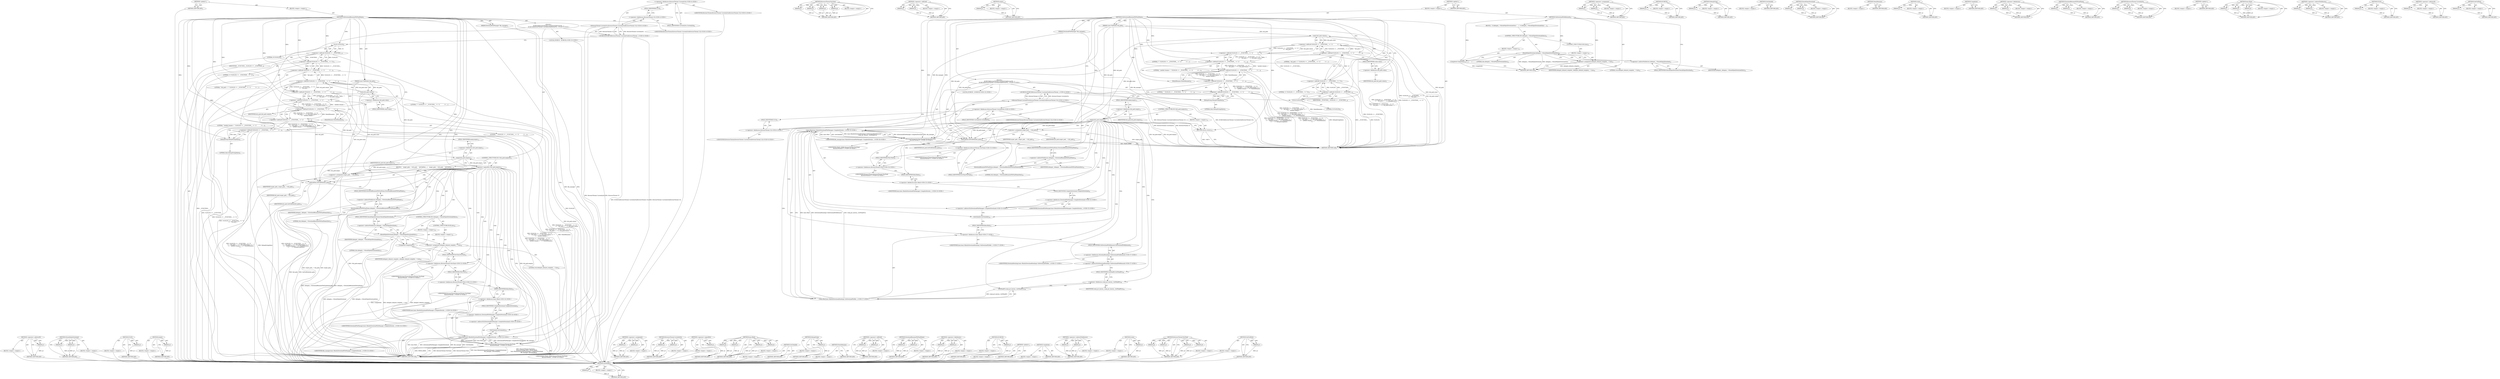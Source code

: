 digraph "SetFullPath" {
vulnerable_211 [label=<(METHOD,&lt;operator&gt;.addressOf)>];
vulnerable_212 [label=<(PARAM,p1)>];
vulnerable_213 [label=<(BLOCK,&lt;empty&gt;,&lt;empty&gt;)>];
vulnerable_214 [label=<(METHOD_RETURN,ANY)>];
vulnerable_189 [label=<(METHOD,ShouldOpenDownload)>];
vulnerable_190 [label=<(PARAM,p1)>];
vulnerable_191 [label=<(PARAM,p2)>];
vulnerable_192 [label=<(BLOCK,&lt;empty&gt;,&lt;empty&gt;)>];
vulnerable_193 [label=<(METHOD_RETURN,ANY)>];
vulnerable_147 [label=<(METHOD,VLOG)>];
vulnerable_148 [label=<(PARAM,p1)>];
vulnerable_149 [label=<(BLOCK,&lt;empty&gt;,&lt;empty&gt;)>];
vulnerable_150 [label=<(METHOD_RETURN,ANY)>];
vulnerable_166 [label=<(METHOD,empty)>];
vulnerable_167 [label=<(PARAM,p1)>];
vulnerable_168 [label=<(BLOCK,&lt;empty&gt;,&lt;empty&gt;)>];
vulnerable_169 [label=<(METHOD_RETURN,ANY)>];
vulnerable_6 [label=<(METHOD,&lt;global&gt;)<SUB>1</SUB>>];
vulnerable_7 [label=<(BLOCK,&lt;empty&gt;,&lt;empty&gt;)<SUB>1</SUB>>];
vulnerable_8 [label=<(METHOD,OnDownloadRenamedToFinalName)<SUB>1</SUB>>];
vulnerable_9 [label=<(PARAM,DownloadFileManager* file_manager)<SUB>2</SUB>>];
vulnerable_10 [label=<(PARAM,const FilePath&amp; full_path)<SUB>3</SUB>>];
vulnerable_11 [label="<(BLOCK,{
  DCHECK(BrowserThread::CurrentlyOn(BrowserTh...,{
  DCHECK(BrowserThread::CurrentlyOn(BrowserTh...)<SUB>3</SUB>>"];
vulnerable_12 [label="<(DCHECK,DCHECK(BrowserThread::CurrentlyOn(BrowserThread...)<SUB>4</SUB>>"];
vulnerable_13 [label="<(BrowserThread.CurrentlyOn,BrowserThread::CurrentlyOn(BrowserThread::UI))<SUB>4</SUB>>"];
vulnerable_14 [label="<(&lt;operator&gt;.fieldAccess,BrowserThread::CurrentlyOn)<SUB>4</SUB>>"];
vulnerable_15 [label="<(IDENTIFIER,BrowserThread,BrowserThread::CurrentlyOn(BrowserThread::UI))<SUB>4</SUB>>"];
vulnerable_16 [label=<(FIELD_IDENTIFIER,CurrentlyOn,CurrentlyOn)<SUB>4</SUB>>];
vulnerable_17 [label="<(&lt;operator&gt;.fieldAccess,BrowserThread::UI)<SUB>4</SUB>>"];
vulnerable_18 [label="<(IDENTIFIER,BrowserThread,BrowserThread::CurrentlyOn(BrowserThread::UI))<SUB>4</SUB>>"];
vulnerable_19 [label=<(FIELD_IDENTIFIER,UI,UI)<SUB>4</SUB>>];
vulnerable_20 [label=<(&lt;operator&gt;.shiftLeft,VLOG(20) &lt;&lt; __FUNCTION__ &lt;&lt; &quot;()&quot;
           &lt;&lt; ...)<SUB>6</SUB>>];
vulnerable_21 [label=<(&lt;operator&gt;.shiftLeft,VLOG(20) &lt;&lt; __FUNCTION__ &lt;&lt; &quot;()&quot;
           &lt;&lt; ...)<SUB>6</SUB>>];
vulnerable_22 [label=<(&lt;operator&gt;.shiftLeft,VLOG(20) &lt;&lt; __FUNCTION__ &lt;&lt; &quot;()&quot;
           &lt;&lt; ...)<SUB>6</SUB>>];
vulnerable_23 [label=<(&lt;operator&gt;.shiftLeft,VLOG(20) &lt;&lt; __FUNCTION__ &lt;&lt; &quot;()&quot;
           &lt;&lt; ...)<SUB>6</SUB>>];
vulnerable_24 [label=<(&lt;operator&gt;.shiftLeft,VLOG(20) &lt;&lt; __FUNCTION__ &lt;&lt; &quot;()&quot;
           &lt;&lt; ...)<SUB>6</SUB>>];
vulnerable_25 [label=<(&lt;operator&gt;.shiftLeft,VLOG(20) &lt;&lt; __FUNCTION__ &lt;&lt; &quot;()&quot;
           &lt;&lt; ...)<SUB>6</SUB>>];
vulnerable_26 [label=<(&lt;operator&gt;.shiftLeft,VLOG(20) &lt;&lt; __FUNCTION__ &lt;&lt; &quot;()&quot;
           &lt;&lt; ...)<SUB>6</SUB>>];
vulnerable_27 [label=<(&lt;operator&gt;.shiftLeft,VLOG(20) &lt;&lt; __FUNCTION__ &lt;&lt; &quot;()&quot;)<SUB>6</SUB>>];
vulnerable_28 [label=<(&lt;operator&gt;.shiftLeft,VLOG(20) &lt;&lt; __FUNCTION__)<SUB>6</SUB>>];
vulnerable_29 [label=<(VLOG,VLOG(20))<SUB>6</SUB>>];
vulnerable_30 [label=<(LITERAL,20,VLOG(20))<SUB>6</SUB>>];
vulnerable_31 [label=<(IDENTIFIER,__FUNCTION__,VLOG(20) &lt;&lt; __FUNCTION__)<SUB>6</SUB>>];
vulnerable_32 [label=<(LITERAL,&quot;()&quot;,VLOG(20) &lt;&lt; __FUNCTION__ &lt;&lt; &quot;()&quot;)<SUB>6</SUB>>];
vulnerable_33 [label=<(LITERAL,&quot; full_path = \&quot;&quot;,VLOG(20) &lt;&lt; __FUNCTION__ &lt;&lt; &quot;()&quot;
           &lt;&lt; ...)<SUB>7</SUB>>];
vulnerable_34 [label=<(value,full_path.value())<SUB>7</SUB>>];
vulnerable_35 [label=<(&lt;operator&gt;.fieldAccess,full_path.value)<SUB>7</SUB>>];
vulnerable_36 [label=<(IDENTIFIER,full_path,full_path.value())<SUB>7</SUB>>];
vulnerable_37 [label=<(FIELD_IDENTIFIER,value,value)<SUB>7</SUB>>];
vulnerable_38 [label=<(LITERAL,&quot;\&quot;&quot;,VLOG(20) &lt;&lt; __FUNCTION__ &lt;&lt; &quot;()&quot;
           &lt;&lt; ...)<SUB>7</SUB>>];
vulnerable_39 [label=<(LITERAL,&quot; needed rename = &quot;,VLOG(20) &lt;&lt; __FUNCTION__ &lt;&lt; &quot;()&quot;
           &lt;&lt; ...)<SUB>8</SUB>>];
vulnerable_40 [label=<(NeedsRename,NeedsRename())<SUB>8</SUB>>];
vulnerable_41 [label=<(LITERAL,&quot; &quot;,VLOG(20) &lt;&lt; __FUNCTION__ &lt;&lt; &quot;()&quot;
           &lt;&lt; ...)<SUB>9</SUB>>];
vulnerable_42 [label=<(DebugString,DebugString(false))<SUB>9</SUB>>];
vulnerable_43 [label=<(LITERAL,false,DebugString(false))<SUB>9</SUB>>];
vulnerable_44 [label="<(LOCAL,DCHECK : DCHECK)<SUB>10</SUB>>"];
vulnerable_45 [label=<(CONTROL_STRUCTURE,IF,if (!full_path.empty()))<SUB>12</SUB>>];
vulnerable_46 [label=<(&lt;operator&gt;.logicalNot,!full_path.empty())<SUB>12</SUB>>];
vulnerable_47 [label=<(empty,full_path.empty())<SUB>12</SUB>>];
vulnerable_48 [label=<(&lt;operator&gt;.fieldAccess,full_path.empty)<SUB>12</SUB>>];
vulnerable_49 [label=<(IDENTIFIER,full_path,full_path.empty())<SUB>12</SUB>>];
vulnerable_50 [label=<(FIELD_IDENTIFIER,empty,empty)<SUB>12</SUB>>];
vulnerable_51 [label=<(BLOCK,{
    target_path_ = full_path;
    SetFullPath...,{
    target_path_ = full_path;
    SetFullPath...)<SUB>12</SUB>>];
vulnerable_52 [label=<(&lt;operator&gt;.assignment,target_path_ = full_path)<SUB>13</SUB>>];
vulnerable_53 [label=<(IDENTIFIER,target_path_,target_path_ = full_path)<SUB>13</SUB>>];
vulnerable_54 [label=<(IDENTIFIER,full_path,target_path_ = full_path)<SUB>13</SUB>>];
vulnerable_55 [label=<(SetFullPath,SetFullPath(full_path))<SUB>14</SUB>>];
vulnerable_56 [label=<(IDENTIFIER,full_path,SetFullPath(full_path))<SUB>14</SUB>>];
vulnerable_57 [label=<(DownloadRenamedToFinalName,delegate_-&gt;DownloadRenamedToFinalName(this))<SUB>15</SUB>>];
vulnerable_58 [label=<(&lt;operator&gt;.indirectFieldAccess,delegate_-&gt;DownloadRenamedToFinalName)<SUB>15</SUB>>];
vulnerable_59 [label=<(IDENTIFIER,delegate_,delegate_-&gt;DownloadRenamedToFinalName(this))<SUB>15</SUB>>];
vulnerable_60 [label=<(FIELD_IDENTIFIER,DownloadRenamedToFinalName,DownloadRenamedToFinalName)<SUB>15</SUB>>];
vulnerable_61 [label=<(LITERAL,this,delegate_-&gt;DownloadRenamedToFinalName(this))<SUB>15</SUB>>];
vulnerable_62 [label=<(CONTROL_STRUCTURE,IF,if (delegate_-&gt;ShouldOpenDownload(this)))<SUB>17</SUB>>];
vulnerable_63 [label=<(ShouldOpenDownload,delegate_-&gt;ShouldOpenDownload(this))<SUB>17</SUB>>];
vulnerable_64 [label=<(&lt;operator&gt;.indirectFieldAccess,delegate_-&gt;ShouldOpenDownload)<SUB>17</SUB>>];
vulnerable_65 [label=<(IDENTIFIER,delegate_,delegate_-&gt;ShouldOpenDownload(this))<SUB>17</SUB>>];
vulnerable_66 [label=<(FIELD_IDENTIFIER,ShouldOpenDownload,ShouldOpenDownload)<SUB>17</SUB>>];
vulnerable_67 [label=<(LITERAL,this,delegate_-&gt;ShouldOpenDownload(this))<SUB>17</SUB>>];
vulnerable_68 [label=<(BLOCK,&lt;empty&gt;,&lt;empty&gt;)<SUB>18</SUB>>];
vulnerable_69 [label=<(Completed,Completed())<SUB>18</SUB>>];
vulnerable_70 [label=<(CONTROL_STRUCTURE,ELSE,else)<SUB>20</SUB>>];
vulnerable_71 [label=<(BLOCK,&lt;empty&gt;,&lt;empty&gt;)<SUB>20</SUB>>];
vulnerable_72 [label=<(&lt;operator&gt;.assignment,delegate_delayed_complete_ = true)<SUB>20</SUB>>];
vulnerable_73 [label=<(IDENTIFIER,delegate_delayed_complete_,delegate_delayed_complete_ = true)<SUB>20</SUB>>];
vulnerable_74 [label=<(LITERAL,true,delegate_delayed_complete_ = true)<SUB>20</SUB>>];
vulnerable_75 [label="<(BrowserThread.PostTask,BrowserThread::PostTask(
        BrowserThread:...)<SUB>22</SUB>>"];
vulnerable_76 [label="<(&lt;operator&gt;.fieldAccess,BrowserThread::PostTask)<SUB>22</SUB>>"];
vulnerable_77 [label="<(IDENTIFIER,BrowserThread,BrowserThread::PostTask(
        BrowserThread:...)<SUB>22</SUB>>"];
vulnerable_78 [label=<(FIELD_IDENTIFIER,PostTask,PostTask)<SUB>22</SUB>>];
vulnerable_79 [label="<(&lt;operator&gt;.fieldAccess,BrowserThread::FILE)<SUB>23</SUB>>"];
vulnerable_80 [label="<(IDENTIFIER,BrowserThread,BrowserThread::PostTask(
        BrowserThread:...)<SUB>23</SUB>>"];
vulnerable_81 [label=<(FIELD_IDENTIFIER,FILE,FILE)<SUB>23</SUB>>];
vulnerable_82 [label="<(IDENTIFIER,FROM_HERE,BrowserThread::PostTask(
        BrowserThread:...)<SUB>23</SUB>>"];
vulnerable_83 [label="<(base.Bind,base::Bind(&amp;DownloadFileManager::CompleteDownlo...)<SUB>24</SUB>>"];
vulnerable_84 [label="<(&lt;operator&gt;.fieldAccess,base::Bind)<SUB>24</SUB>>"];
vulnerable_85 [label="<(IDENTIFIER,base,base::Bind(&amp;DownloadFileManager::CompleteDownlo...)<SUB>24</SUB>>"];
vulnerable_86 [label=<(FIELD_IDENTIFIER,Bind,Bind)<SUB>24</SUB>>];
vulnerable_87 [label="<(&lt;operator&gt;.addressOf,&amp;DownloadFileManager::CompleteDownload)<SUB>24</SUB>>"];
vulnerable_88 [label="<(&lt;operator&gt;.fieldAccess,DownloadFileManager::CompleteDownload)<SUB>24</SUB>>"];
vulnerable_89 [label="<(IDENTIFIER,DownloadFileManager,base::Bind(&amp;DownloadFileManager::CompleteDownlo...)<SUB>24</SUB>>"];
vulnerable_90 [label=<(FIELD_IDENTIFIER,CompleteDownload,CompleteDownload)<SUB>24</SUB>>];
vulnerable_91 [label="<(IDENTIFIER,file_manager,base::Bind(&amp;DownloadFileManager::CompleteDownlo...)<SUB>25</SUB>>"];
vulnerable_92 [label=<(GetGlobalId,GetGlobalId())<SUB>25</SUB>>];
vulnerable_93 [label=<(METHOD_RETURN,void)<SUB>1</SUB>>];
vulnerable_95 [label=<(METHOD_RETURN,ANY)<SUB>1</SUB>>];
vulnerable_170 [label=<(METHOD,&lt;operator&gt;.assignment)>];
vulnerable_171 [label=<(PARAM,p1)>];
vulnerable_172 [label=<(PARAM,p2)>];
vulnerable_173 [label=<(BLOCK,&lt;empty&gt;,&lt;empty&gt;)>];
vulnerable_174 [label=<(METHOD_RETURN,ANY)>];
vulnerable_132 [label=<(METHOD,BrowserThread.CurrentlyOn)>];
vulnerable_133 [label=<(PARAM,p1)>];
vulnerable_134 [label=<(PARAM,p2)>];
vulnerable_135 [label=<(BLOCK,&lt;empty&gt;,&lt;empty&gt;)>];
vulnerable_136 [label=<(METHOD_RETURN,ANY)>];
vulnerable_162 [label=<(METHOD,&lt;operator&gt;.logicalNot)>];
vulnerable_163 [label=<(PARAM,p1)>];
vulnerable_164 [label=<(BLOCK,&lt;empty&gt;,&lt;empty&gt;)>];
vulnerable_165 [label=<(METHOD_RETURN,ANY)>];
vulnerable_204 [label=<(METHOD,base.Bind)>];
vulnerable_205 [label=<(PARAM,p1)>];
vulnerable_206 [label=<(PARAM,p2)>];
vulnerable_207 [label=<(PARAM,p3)>];
vulnerable_208 [label=<(PARAM,p4)>];
vulnerable_209 [label=<(BLOCK,&lt;empty&gt;,&lt;empty&gt;)>];
vulnerable_210 [label=<(METHOD_RETURN,ANY)>];
vulnerable_215 [label=<(METHOD,GetGlobalId)>];
vulnerable_216 [label=<(BLOCK,&lt;empty&gt;,&lt;empty&gt;)>];
vulnerable_217 [label=<(METHOD_RETURN,ANY)>];
vulnerable_158 [label=<(METHOD,DebugString)>];
vulnerable_159 [label=<(PARAM,p1)>];
vulnerable_160 [label=<(BLOCK,&lt;empty&gt;,&lt;empty&gt;)>];
vulnerable_161 [label=<(METHOD_RETURN,ANY)>];
vulnerable_155 [label=<(METHOD,NeedsRename)>];
vulnerable_156 [label=<(BLOCK,&lt;empty&gt;,&lt;empty&gt;)>];
vulnerable_157 [label=<(METHOD_RETURN,ANY)>];
vulnerable_142 [label=<(METHOD,&lt;operator&gt;.shiftLeft)>];
vulnerable_143 [label=<(PARAM,p1)>];
vulnerable_144 [label=<(PARAM,p2)>];
vulnerable_145 [label=<(BLOCK,&lt;empty&gt;,&lt;empty&gt;)>];
vulnerable_146 [label=<(METHOD_RETURN,ANY)>];
vulnerable_179 [label=<(METHOD,DownloadRenamedToFinalName)>];
vulnerable_180 [label=<(PARAM,p1)>];
vulnerable_181 [label=<(PARAM,p2)>];
vulnerable_182 [label=<(BLOCK,&lt;empty&gt;,&lt;empty&gt;)>];
vulnerable_183 [label=<(METHOD_RETURN,ANY)>];
vulnerable_137 [label=<(METHOD,&lt;operator&gt;.fieldAccess)>];
vulnerable_138 [label=<(PARAM,p1)>];
vulnerable_139 [label=<(PARAM,p2)>];
vulnerable_140 [label=<(BLOCK,&lt;empty&gt;,&lt;empty&gt;)>];
vulnerable_141 [label=<(METHOD_RETURN,ANY)>];
vulnerable_128 [label=<(METHOD,DCHECK)>];
vulnerable_129 [label=<(PARAM,p1)>];
vulnerable_130 [label=<(BLOCK,&lt;empty&gt;,&lt;empty&gt;)>];
vulnerable_131 [label=<(METHOD_RETURN,ANY)>];
vulnerable_122 [label=<(METHOD,&lt;global&gt;)<SUB>1</SUB>>];
vulnerable_123 [label=<(BLOCK,&lt;empty&gt;,&lt;empty&gt;)>];
vulnerable_124 [label=<(METHOD_RETURN,ANY)>];
vulnerable_194 [label=<(METHOD,Completed)>];
vulnerable_195 [label=<(BLOCK,&lt;empty&gt;,&lt;empty&gt;)>];
vulnerable_196 [label=<(METHOD_RETURN,ANY)>];
vulnerable_184 [label=<(METHOD,&lt;operator&gt;.indirectFieldAccess)>];
vulnerable_185 [label=<(PARAM,p1)>];
vulnerable_186 [label=<(PARAM,p2)>];
vulnerable_187 [label=<(BLOCK,&lt;empty&gt;,&lt;empty&gt;)>];
vulnerable_188 [label=<(METHOD_RETURN,ANY)>];
vulnerable_151 [label=<(METHOD,value)>];
vulnerable_152 [label=<(PARAM,p1)>];
vulnerable_153 [label=<(BLOCK,&lt;empty&gt;,&lt;empty&gt;)>];
vulnerable_154 [label=<(METHOD_RETURN,ANY)>];
vulnerable_197 [label=<(METHOD,BrowserThread.PostTask)>];
vulnerable_198 [label=<(PARAM,p1)>];
vulnerable_199 [label=<(PARAM,p2)>];
vulnerable_200 [label=<(PARAM,p3)>];
vulnerable_201 [label=<(PARAM,p4)>];
vulnerable_202 [label=<(BLOCK,&lt;empty&gt;,&lt;empty&gt;)>];
vulnerable_203 [label=<(METHOD_RETURN,ANY)>];
vulnerable_175 [label=<(METHOD,SetFullPath)>];
vulnerable_176 [label=<(PARAM,p1)>];
vulnerable_177 [label=<(BLOCK,&lt;empty&gt;,&lt;empty&gt;)>];
vulnerable_178 [label=<(METHOD_RETURN,ANY)>];
fixed_221 [label=<(METHOD,GetWeakPtr)>];
fixed_222 [label=<(PARAM,p1)>];
fixed_223 [label=<(BLOCK,&lt;empty&gt;,&lt;empty&gt;)>];
fixed_224 [label=<(METHOD_RETURN,ANY)>];
fixed_201 [label=<(METHOD,BrowserThread.PostTask)>];
fixed_202 [label=<(PARAM,p1)>];
fixed_203 [label=<(PARAM,p2)>];
fixed_204 [label=<(PARAM,p3)>];
fixed_205 [label=<(PARAM,p4)>];
fixed_206 [label=<(BLOCK,&lt;empty&gt;,&lt;empty&gt;)>];
fixed_207 [label=<(METHOD_RETURN,ANY)>];
fixed_158 [label=<(METHOD,&lt;operator&gt;.shiftLeft)>];
fixed_159 [label=<(PARAM,p1)>];
fixed_160 [label=<(PARAM,p2)>];
fixed_161 [label=<(BLOCK,&lt;empty&gt;,&lt;empty&gt;)>];
fixed_162 [label=<(METHOD_RETURN,ANY)>];
fixed_178 [label=<(METHOD,empty)>];
fixed_179 [label=<(PARAM,p1)>];
fixed_180 [label=<(BLOCK,&lt;empty&gt;,&lt;empty&gt;)>];
fixed_181 [label=<(METHOD_RETURN,ANY)>];
fixed_6 [label=<(METHOD,&lt;global&gt;)<SUB>1</SUB>>];
fixed_7 [label=<(BLOCK,&lt;empty&gt;,&lt;empty&gt;)<SUB>1</SUB>>];
fixed_8 [label=<(METHOD,OnDownloadRenamedToFinalName)<SUB>1</SUB>>];
fixed_9 [label=<(PARAM,DownloadFileManager* file_manager)<SUB>2</SUB>>];
fixed_10 [label=<(PARAM,const FilePath&amp; full_path)<SUB>3</SUB>>];
fixed_11 [label="<(BLOCK,{
  DCHECK(BrowserThread::CurrentlyOn(BrowserTh...,{
  DCHECK(BrowserThread::CurrentlyOn(BrowserTh...)<SUB>3</SUB>>"];
fixed_12 [label="<(DCHECK,DCHECK(BrowserThread::CurrentlyOn(BrowserThread...)<SUB>4</SUB>>"];
fixed_13 [label="<(BrowserThread.CurrentlyOn,BrowserThread::CurrentlyOn(BrowserThread::UI))<SUB>4</SUB>>"];
fixed_14 [label="<(&lt;operator&gt;.fieldAccess,BrowserThread::CurrentlyOn)<SUB>4</SUB>>"];
fixed_15 [label="<(IDENTIFIER,BrowserThread,BrowserThread::CurrentlyOn(BrowserThread::UI))<SUB>4</SUB>>"];
fixed_16 [label=<(FIELD_IDENTIFIER,CurrentlyOn,CurrentlyOn)<SUB>4</SUB>>];
fixed_17 [label="<(&lt;operator&gt;.fieldAccess,BrowserThread::UI)<SUB>4</SUB>>"];
fixed_18 [label="<(IDENTIFIER,BrowserThread,BrowserThread::CurrentlyOn(BrowserThread::UI))<SUB>4</SUB>>"];
fixed_19 [label=<(FIELD_IDENTIFIER,UI,UI)<SUB>4</SUB>>];
fixed_20 [label=<(&lt;operator&gt;.shiftLeft,VLOG(20) &lt;&lt; __FUNCTION__ &lt;&lt; &quot;()&quot;
           &lt;&lt; ...)<SUB>6</SUB>>];
fixed_21 [label=<(&lt;operator&gt;.shiftLeft,VLOG(20) &lt;&lt; __FUNCTION__ &lt;&lt; &quot;()&quot;
           &lt;&lt; ...)<SUB>6</SUB>>];
fixed_22 [label=<(&lt;operator&gt;.shiftLeft,VLOG(20) &lt;&lt; __FUNCTION__ &lt;&lt; &quot;()&quot;
           &lt;&lt; ...)<SUB>6</SUB>>];
fixed_23 [label=<(&lt;operator&gt;.shiftLeft,VLOG(20) &lt;&lt; __FUNCTION__ &lt;&lt; &quot;()&quot;
           &lt;&lt; ...)<SUB>6</SUB>>];
fixed_24 [label=<(&lt;operator&gt;.shiftLeft,VLOG(20) &lt;&lt; __FUNCTION__ &lt;&lt; &quot;()&quot;
           &lt;&lt; ...)<SUB>6</SUB>>];
fixed_25 [label=<(&lt;operator&gt;.shiftLeft,VLOG(20) &lt;&lt; __FUNCTION__ &lt;&lt; &quot;()&quot;
           &lt;&lt; ...)<SUB>6</SUB>>];
fixed_26 [label=<(&lt;operator&gt;.shiftLeft,VLOG(20) &lt;&lt; __FUNCTION__ &lt;&lt; &quot;()&quot;
           &lt;&lt; ...)<SUB>6</SUB>>];
fixed_27 [label=<(&lt;operator&gt;.shiftLeft,VLOG(20) &lt;&lt; __FUNCTION__ &lt;&lt; &quot;()&quot;)<SUB>6</SUB>>];
fixed_28 [label=<(&lt;operator&gt;.shiftLeft,VLOG(20) &lt;&lt; __FUNCTION__)<SUB>6</SUB>>];
fixed_29 [label=<(VLOG,VLOG(20))<SUB>6</SUB>>];
fixed_30 [label=<(LITERAL,20,VLOG(20))<SUB>6</SUB>>];
fixed_31 [label=<(IDENTIFIER,__FUNCTION__,VLOG(20) &lt;&lt; __FUNCTION__)<SUB>6</SUB>>];
fixed_32 [label=<(LITERAL,&quot;()&quot;,VLOG(20) &lt;&lt; __FUNCTION__ &lt;&lt; &quot;()&quot;)<SUB>6</SUB>>];
fixed_33 [label=<(LITERAL,&quot; full_path = \&quot;&quot;,VLOG(20) &lt;&lt; __FUNCTION__ &lt;&lt; &quot;()&quot;
           &lt;&lt; ...)<SUB>7</SUB>>];
fixed_34 [label=<(value,full_path.value())<SUB>7</SUB>>];
fixed_35 [label=<(&lt;operator&gt;.fieldAccess,full_path.value)<SUB>7</SUB>>];
fixed_36 [label=<(IDENTIFIER,full_path,full_path.value())<SUB>7</SUB>>];
fixed_37 [label=<(FIELD_IDENTIFIER,value,value)<SUB>7</SUB>>];
fixed_38 [label=<(LITERAL,&quot;\&quot;&quot;,VLOG(20) &lt;&lt; __FUNCTION__ &lt;&lt; &quot;()&quot;
           &lt;&lt; ...)<SUB>7</SUB>>];
fixed_39 [label=<(LITERAL,&quot; needed rename = &quot;,VLOG(20) &lt;&lt; __FUNCTION__ &lt;&lt; &quot;()&quot;
           &lt;&lt; ...)<SUB>8</SUB>>];
fixed_40 [label=<(NeedsRename,NeedsRename())<SUB>8</SUB>>];
fixed_41 [label=<(LITERAL,&quot; &quot;,VLOG(20) &lt;&lt; __FUNCTION__ &lt;&lt; &quot;()&quot;
           &lt;&lt; ...)<SUB>9</SUB>>];
fixed_42 [label=<(DebugString,DebugString(false))<SUB>9</SUB>>];
fixed_43 [label=<(LITERAL,false,DebugString(false))<SUB>9</SUB>>];
fixed_44 [label="<(LOCAL,DCHECK : DCHECK)<SUB>10</SUB>>"];
fixed_45 [label=<(CONTROL_STRUCTURE,IF,if (full_path.empty()))<SUB>12</SUB>>];
fixed_46 [label=<(empty,full_path.empty())<SUB>12</SUB>>];
fixed_47 [label=<(&lt;operator&gt;.fieldAccess,full_path.empty)<SUB>12</SUB>>];
fixed_48 [label=<(IDENTIFIER,full_path,full_path.empty())<SUB>12</SUB>>];
fixed_49 [label=<(FIELD_IDENTIFIER,empty,empty)<SUB>12</SUB>>];
fixed_50 [label=<(BLOCK,&lt;empty&gt;,&lt;empty&gt;)<SUB>15</SUB>>];
fixed_51 [label=<(RETURN,return;,return;)<SUB>15</SUB>>];
fixed_52 [label=<(&lt;operator&gt;.assignment,target_path_ = full_path)<SUB>18</SUB>>];
fixed_53 [label=<(IDENTIFIER,target_path_,target_path_ = full_path)<SUB>18</SUB>>];
fixed_54 [label=<(IDENTIFIER,full_path,target_path_ = full_path)<SUB>18</SUB>>];
fixed_55 [label=<(SetFullPath,SetFullPath(full_path))<SUB>19</SUB>>];
fixed_56 [label=<(IDENTIFIER,full_path,SetFullPath(full_path))<SUB>19</SUB>>];
fixed_57 [label=<(DownloadRenamedToFinalName,delegate_-&gt;DownloadRenamedToFinalName(this))<SUB>20</SUB>>];
fixed_58 [label=<(&lt;operator&gt;.indirectFieldAccess,delegate_-&gt;DownloadRenamedToFinalName)<SUB>20</SUB>>];
fixed_59 [label=<(IDENTIFIER,delegate_,delegate_-&gt;DownloadRenamedToFinalName(this))<SUB>20</SUB>>];
fixed_60 [label=<(FIELD_IDENTIFIER,DownloadRenamedToFinalName,DownloadRenamedToFinalName)<SUB>20</SUB>>];
fixed_61 [label=<(LITERAL,this,delegate_-&gt;DownloadRenamedToFinalName(this))<SUB>20</SUB>>];
fixed_62 [label="<(BrowserThread.PostTask,BrowserThread::PostTask(
      BrowserThread::F...)<SUB>23</SUB>>"];
fixed_63 [label="<(&lt;operator&gt;.fieldAccess,BrowserThread::PostTask)<SUB>23</SUB>>"];
fixed_64 [label="<(IDENTIFIER,BrowserThread,BrowserThread::PostTask(
      BrowserThread::F...)<SUB>23</SUB>>"];
fixed_65 [label=<(FIELD_IDENTIFIER,PostTask,PostTask)<SUB>23</SUB>>];
fixed_66 [label="<(&lt;operator&gt;.fieldAccess,BrowserThread::FILE)<SUB>24</SUB>>"];
fixed_67 [label="<(IDENTIFIER,BrowserThread,BrowserThread::PostTask(
      BrowserThread::F...)<SUB>24</SUB>>"];
fixed_68 [label=<(FIELD_IDENTIFIER,FILE,FILE)<SUB>24</SUB>>];
fixed_69 [label="<(IDENTIFIER,FROM_HERE,BrowserThread::PostTask(
      BrowserThread::F...)<SUB>24</SUB>>"];
fixed_70 [label="<(base.Bind,base::Bind(&amp;DownloadFileManager::CompleteDownlo...)<SUB>25</SUB>>"];
fixed_71 [label="<(&lt;operator&gt;.fieldAccess,base::Bind)<SUB>25</SUB>>"];
fixed_72 [label="<(IDENTIFIER,base,base::Bind(&amp;DownloadFileManager::CompleteDownlo...)<SUB>25</SUB>>"];
fixed_73 [label=<(FIELD_IDENTIFIER,Bind,Bind)<SUB>25</SUB>>];
fixed_74 [label="<(&lt;operator&gt;.addressOf,&amp;DownloadFileManager::CompleteDownload)<SUB>25</SUB>>"];
fixed_75 [label="<(&lt;operator&gt;.fieldAccess,DownloadFileManager::CompleteDownload)<SUB>25</SUB>>"];
fixed_76 [label="<(IDENTIFIER,DownloadFileManager,base::Bind(&amp;DownloadFileManager::CompleteDownlo...)<SUB>25</SUB>>"];
fixed_77 [label=<(FIELD_IDENTIFIER,CompleteDownload,CompleteDownload)<SUB>25</SUB>>];
fixed_78 [label="<(IDENTIFIER,file_manager,base::Bind(&amp;DownloadFileManager::CompleteDownlo...)<SUB>26</SUB>>"];
fixed_79 [label=<(GetGlobalId,GetGlobalId())<SUB>26</SUB>>];
fixed_80 [label="<(base.Bind,base::Bind(&amp;DownloadItemImpl::OnDownloadFileRel...)<SUB>27</SUB>>"];
fixed_81 [label="<(&lt;operator&gt;.fieldAccess,base::Bind)<SUB>27</SUB>>"];
fixed_82 [label="<(IDENTIFIER,base,base::Bind(&amp;DownloadItemImpl::OnDownloadFileRel...)<SUB>27</SUB>>"];
fixed_83 [label=<(FIELD_IDENTIFIER,Bind,Bind)<SUB>27</SUB>>];
fixed_84 [label="<(&lt;operator&gt;.addressOf,&amp;DownloadItemImpl::OnDownloadFileReleased)<SUB>27</SUB>>"];
fixed_85 [label="<(&lt;operator&gt;.fieldAccess,DownloadItemImpl::OnDownloadFileReleased)<SUB>27</SUB>>"];
fixed_86 [label="<(IDENTIFIER,DownloadItemImpl,base::Bind(&amp;DownloadItemImpl::OnDownloadFileRel...)<SUB>27</SUB>>"];
fixed_87 [label=<(FIELD_IDENTIFIER,OnDownloadFileReleased,OnDownloadFileReleased)<SUB>27</SUB>>];
fixed_88 [label=<(GetWeakPtr,weak_ptr_factory_.GetWeakPtr())<SUB>28</SUB>>];
fixed_89 [label=<(&lt;operator&gt;.fieldAccess,weak_ptr_factory_.GetWeakPtr)<SUB>28</SUB>>];
fixed_90 [label=<(IDENTIFIER,weak_ptr_factory_,weak_ptr_factory_.GetWeakPtr())<SUB>28</SUB>>];
fixed_91 [label=<(FIELD_IDENTIFIER,GetWeakPtr,GetWeakPtr)<SUB>28</SUB>>];
fixed_92 [label=<(METHOD_RETURN,void)<SUB>1</SUB>>];
fixed_94 [label=<(METHOD,OnDownloadFileReleased)<SUB>31</SUB>>];
fixed_95 [label=<(BLOCK,{
  if (delegate_-&gt;ShouldOpenDownload(this))
  ...,{
  if (delegate_-&gt;ShouldOpenDownload(this))
  ...)<SUB>31</SUB>>];
fixed_96 [label=<(CONTROL_STRUCTURE,IF,if (delegate_-&gt;ShouldOpenDownload(this)))<SUB>32</SUB>>];
fixed_97 [label=<(ShouldOpenDownload,delegate_-&gt;ShouldOpenDownload(this))<SUB>32</SUB>>];
fixed_98 [label=<(&lt;operator&gt;.indirectFieldAccess,delegate_-&gt;ShouldOpenDownload)<SUB>32</SUB>>];
fixed_99 [label=<(IDENTIFIER,delegate_,delegate_-&gt;ShouldOpenDownload(this))<SUB>32</SUB>>];
fixed_100 [label=<(FIELD_IDENTIFIER,ShouldOpenDownload,ShouldOpenDownload)<SUB>32</SUB>>];
fixed_101 [label=<(LITERAL,this,delegate_-&gt;ShouldOpenDownload(this))<SUB>32</SUB>>];
fixed_102 [label=<(BLOCK,&lt;empty&gt;,&lt;empty&gt;)<SUB>33</SUB>>];
fixed_103 [label=<(Completed,Completed())<SUB>33</SUB>>];
fixed_104 [label=<(CONTROL_STRUCTURE,ELSE,else)<SUB>35</SUB>>];
fixed_105 [label=<(BLOCK,&lt;empty&gt;,&lt;empty&gt;)<SUB>35</SUB>>];
fixed_106 [label=<(&lt;operator&gt;.assignment,delegate_delayed_complete_ = true)<SUB>35</SUB>>];
fixed_107 [label=<(IDENTIFIER,delegate_delayed_complete_,delegate_delayed_complete_ = true)<SUB>35</SUB>>];
fixed_108 [label=<(LITERAL,true,delegate_delayed_complete_ = true)<SUB>35</SUB>>];
fixed_109 [label=<(METHOD_RETURN,void)<SUB>31</SUB>>];
fixed_111 [label=<(METHOD_RETURN,ANY)<SUB>1</SUB>>];
fixed_182 [label=<(METHOD,&lt;operator&gt;.assignment)>];
fixed_183 [label=<(PARAM,p1)>];
fixed_184 [label=<(PARAM,p2)>];
fixed_185 [label=<(BLOCK,&lt;empty&gt;,&lt;empty&gt;)>];
fixed_186 [label=<(METHOD_RETURN,ANY)>];
fixed_144 [label=<(METHOD,DCHECK)>];
fixed_145 [label=<(PARAM,p1)>];
fixed_146 [label=<(BLOCK,&lt;empty&gt;,&lt;empty&gt;)>];
fixed_147 [label=<(METHOD_RETURN,ANY)>];
fixed_174 [label=<(METHOD,DebugString)>];
fixed_175 [label=<(PARAM,p1)>];
fixed_176 [label=<(BLOCK,&lt;empty&gt;,&lt;empty&gt;)>];
fixed_177 [label=<(METHOD_RETURN,ANY)>];
fixed_218 [label=<(METHOD,GetGlobalId)>];
fixed_219 [label=<(BLOCK,&lt;empty&gt;,&lt;empty&gt;)>];
fixed_220 [label=<(METHOD_RETURN,ANY)>];
fixed_225 [label=<(METHOD,ShouldOpenDownload)>];
fixed_226 [label=<(PARAM,p1)>];
fixed_227 [label=<(PARAM,p2)>];
fixed_228 [label=<(BLOCK,&lt;empty&gt;,&lt;empty&gt;)>];
fixed_229 [label=<(METHOD_RETURN,ANY)>];
fixed_171 [label=<(METHOD,NeedsRename)>];
fixed_172 [label=<(BLOCK,&lt;empty&gt;,&lt;empty&gt;)>];
fixed_173 [label=<(METHOD_RETURN,ANY)>];
fixed_167 [label=<(METHOD,value)>];
fixed_168 [label=<(PARAM,p1)>];
fixed_169 [label=<(BLOCK,&lt;empty&gt;,&lt;empty&gt;)>];
fixed_170 [label=<(METHOD_RETURN,ANY)>];
fixed_230 [label=<(METHOD,Completed)>];
fixed_231 [label=<(BLOCK,&lt;empty&gt;,&lt;empty&gt;)>];
fixed_232 [label=<(METHOD_RETURN,ANY)>];
fixed_153 [label=<(METHOD,&lt;operator&gt;.fieldAccess)>];
fixed_154 [label=<(PARAM,p1)>];
fixed_155 [label=<(PARAM,p2)>];
fixed_156 [label=<(BLOCK,&lt;empty&gt;,&lt;empty&gt;)>];
fixed_157 [label=<(METHOD_RETURN,ANY)>];
fixed_191 [label=<(METHOD,DownloadRenamedToFinalName)>];
fixed_192 [label=<(PARAM,p1)>];
fixed_193 [label=<(PARAM,p2)>];
fixed_194 [label=<(BLOCK,&lt;empty&gt;,&lt;empty&gt;)>];
fixed_195 [label=<(METHOD_RETURN,ANY)>];
fixed_148 [label=<(METHOD,BrowserThread.CurrentlyOn)>];
fixed_149 [label=<(PARAM,p1)>];
fixed_150 [label=<(PARAM,p2)>];
fixed_151 [label=<(BLOCK,&lt;empty&gt;,&lt;empty&gt;)>];
fixed_152 [label=<(METHOD_RETURN,ANY)>];
fixed_138 [label=<(METHOD,&lt;global&gt;)<SUB>1</SUB>>];
fixed_139 [label=<(BLOCK,&lt;empty&gt;,&lt;empty&gt;)>];
fixed_140 [label=<(METHOD_RETURN,ANY)>];
fixed_208 [label=<(METHOD,base.Bind)>];
fixed_209 [label=<(PARAM,p1)>];
fixed_210 [label=<(PARAM,p2)>];
fixed_211 [label=<(PARAM,p3)>];
fixed_212 [label=<(BLOCK,&lt;empty&gt;,&lt;empty&gt;)>];
fixed_213 [label=<(METHOD_RETURN,ANY)>];
fixed_196 [label=<(METHOD,&lt;operator&gt;.indirectFieldAccess)>];
fixed_197 [label=<(PARAM,p1)>];
fixed_198 [label=<(PARAM,p2)>];
fixed_199 [label=<(BLOCK,&lt;empty&gt;,&lt;empty&gt;)>];
fixed_200 [label=<(METHOD_RETURN,ANY)>];
fixed_163 [label=<(METHOD,VLOG)>];
fixed_164 [label=<(PARAM,p1)>];
fixed_165 [label=<(BLOCK,&lt;empty&gt;,&lt;empty&gt;)>];
fixed_166 [label=<(METHOD_RETURN,ANY)>];
fixed_214 [label=<(METHOD,&lt;operator&gt;.addressOf)>];
fixed_215 [label=<(PARAM,p1)>];
fixed_216 [label=<(BLOCK,&lt;empty&gt;,&lt;empty&gt;)>];
fixed_217 [label=<(METHOD_RETURN,ANY)>];
fixed_187 [label=<(METHOD,SetFullPath)>];
fixed_188 [label=<(PARAM,p1)>];
fixed_189 [label=<(BLOCK,&lt;empty&gt;,&lt;empty&gt;)>];
fixed_190 [label=<(METHOD_RETURN,ANY)>];
vulnerable_211 -> vulnerable_212  [key=0, label="AST: "];
vulnerable_211 -> vulnerable_212  [key=1, label="DDG: "];
vulnerable_211 -> vulnerable_213  [key=0, label="AST: "];
vulnerable_211 -> vulnerable_214  [key=0, label="AST: "];
vulnerable_211 -> vulnerable_214  [key=1, label="CFG: "];
vulnerable_212 -> vulnerable_214  [key=0, label="DDG: p1"];
vulnerable_213 -> fixed_221  [key=0];
vulnerable_214 -> fixed_221  [key=0];
vulnerable_189 -> vulnerable_190  [key=0, label="AST: "];
vulnerable_189 -> vulnerable_190  [key=1, label="DDG: "];
vulnerable_189 -> vulnerable_192  [key=0, label="AST: "];
vulnerable_189 -> vulnerable_191  [key=0, label="AST: "];
vulnerable_189 -> vulnerable_191  [key=1, label="DDG: "];
vulnerable_189 -> vulnerable_193  [key=0, label="AST: "];
vulnerable_189 -> vulnerable_193  [key=1, label="CFG: "];
vulnerable_190 -> vulnerable_193  [key=0, label="DDG: p1"];
vulnerable_191 -> vulnerable_193  [key=0, label="DDG: p2"];
vulnerable_192 -> fixed_221  [key=0];
vulnerable_193 -> fixed_221  [key=0];
vulnerable_147 -> vulnerable_148  [key=0, label="AST: "];
vulnerable_147 -> vulnerable_148  [key=1, label="DDG: "];
vulnerable_147 -> vulnerable_149  [key=0, label="AST: "];
vulnerable_147 -> vulnerable_150  [key=0, label="AST: "];
vulnerable_147 -> vulnerable_150  [key=1, label="CFG: "];
vulnerable_148 -> vulnerable_150  [key=0, label="DDG: p1"];
vulnerable_149 -> fixed_221  [key=0];
vulnerable_150 -> fixed_221  [key=0];
vulnerable_166 -> vulnerable_167  [key=0, label="AST: "];
vulnerable_166 -> vulnerable_167  [key=1, label="DDG: "];
vulnerable_166 -> vulnerable_168  [key=0, label="AST: "];
vulnerable_166 -> vulnerable_169  [key=0, label="AST: "];
vulnerable_166 -> vulnerable_169  [key=1, label="CFG: "];
vulnerable_167 -> vulnerable_169  [key=0, label="DDG: p1"];
vulnerable_168 -> fixed_221  [key=0];
vulnerable_169 -> fixed_221  [key=0];
vulnerable_6 -> vulnerable_7  [key=0, label="AST: "];
vulnerable_6 -> vulnerable_95  [key=0, label="AST: "];
vulnerable_6 -> vulnerable_95  [key=1, label="CFG: "];
vulnerable_7 -> vulnerable_8  [key=0, label="AST: "];
vulnerable_8 -> vulnerable_9  [key=0, label="AST: "];
vulnerable_8 -> vulnerable_9  [key=1, label="DDG: "];
vulnerable_8 -> vulnerable_10  [key=0, label="AST: "];
vulnerable_8 -> vulnerable_10  [key=1, label="DDG: "];
vulnerable_8 -> vulnerable_11  [key=0, label="AST: "];
vulnerable_8 -> vulnerable_93  [key=0, label="AST: "];
vulnerable_8 -> vulnerable_16  [key=0, label="CFG: "];
vulnerable_8 -> vulnerable_21  [key=0, label="DDG: "];
vulnerable_8 -> vulnerable_42  [key=0, label="DDG: "];
vulnerable_8 -> vulnerable_52  [key=0, label="DDG: "];
vulnerable_8 -> vulnerable_22  [key=0, label="DDG: "];
vulnerable_8 -> vulnerable_55  [key=0, label="DDG: "];
vulnerable_8 -> vulnerable_57  [key=0, label="DDG: "];
vulnerable_8 -> vulnerable_75  [key=0, label="DDG: "];
vulnerable_8 -> vulnerable_23  [key=0, label="DDG: "];
vulnerable_8 -> vulnerable_63  [key=0, label="DDG: "];
vulnerable_8 -> vulnerable_69  [key=0, label="DDG: "];
vulnerable_8 -> vulnerable_83  [key=0, label="DDG: "];
vulnerable_8 -> vulnerable_24  [key=0, label="DDG: "];
vulnerable_8 -> vulnerable_72  [key=0, label="DDG: "];
vulnerable_8 -> vulnerable_26  [key=0, label="DDG: "];
vulnerable_8 -> vulnerable_27  [key=0, label="DDG: "];
vulnerable_8 -> vulnerable_28  [key=0, label="DDG: "];
vulnerable_8 -> vulnerable_29  [key=0, label="DDG: "];
vulnerable_9 -> vulnerable_83  [key=0, label="DDG: file_manager"];
vulnerable_10 -> vulnerable_52  [key=0, label="DDG: full_path"];
vulnerable_10 -> vulnerable_47  [key=0, label="DDG: full_path"];
vulnerable_10 -> vulnerable_55  [key=0, label="DDG: full_path"];
vulnerable_10 -> vulnerable_34  [key=0, label="DDG: full_path"];
vulnerable_11 -> vulnerable_12  [key=0, label="AST: "];
vulnerable_11 -> vulnerable_20  [key=0, label="AST: "];
vulnerable_11 -> vulnerable_44  [key=0, label="AST: "];
vulnerable_11 -> vulnerable_45  [key=0, label="AST: "];
vulnerable_12 -> vulnerable_13  [key=0, label="AST: "];
vulnerable_12 -> vulnerable_29  [key=0, label="CFG: "];
vulnerable_12 -> vulnerable_93  [key=0, label="DDG: BrowserThread::CurrentlyOn(BrowserThread::UI)"];
vulnerable_12 -> vulnerable_93  [key=1, label="DDG: DCHECK(BrowserThread::CurrentlyOn(BrowserThread::UI))"];
vulnerable_13 -> vulnerable_14  [key=0, label="AST: "];
vulnerable_13 -> vulnerable_17  [key=0, label="AST: "];
vulnerable_13 -> vulnerable_12  [key=0, label="CFG: "];
vulnerable_13 -> vulnerable_12  [key=1, label="DDG: BrowserThread::CurrentlyOn"];
vulnerable_13 -> vulnerable_12  [key=2, label="DDG: BrowserThread::UI"];
vulnerable_13 -> vulnerable_93  [key=0, label="DDG: BrowserThread::CurrentlyOn"];
vulnerable_13 -> vulnerable_93  [key=1, label="DDG: BrowserThread::UI"];
vulnerable_14 -> vulnerable_15  [key=0, label="AST: "];
vulnerable_14 -> vulnerable_16  [key=0, label="AST: "];
vulnerable_14 -> vulnerable_19  [key=0, label="CFG: "];
vulnerable_15 -> fixed_221  [key=0];
vulnerable_16 -> vulnerable_14  [key=0, label="CFG: "];
vulnerable_17 -> vulnerable_18  [key=0, label="AST: "];
vulnerable_17 -> vulnerable_19  [key=0, label="AST: "];
vulnerable_17 -> vulnerable_13  [key=0, label="CFG: "];
vulnerable_18 -> fixed_221  [key=0];
vulnerable_19 -> vulnerable_17  [key=0, label="CFG: "];
vulnerable_20 -> vulnerable_21  [key=0, label="AST: "];
vulnerable_20 -> vulnerable_42  [key=0, label="AST: "];
vulnerable_20 -> vulnerable_50  [key=0, label="CFG: "];
vulnerable_20 -> vulnerable_93  [key=0, label="DDG: VLOG(20) &lt;&lt; __FUNCTION__ &lt;&lt; &quot;()&quot;
           &lt;&lt; &quot; full_path = \&quot;&quot; &lt;&lt; full_path.value() &lt;&lt; &quot;\&quot;&quot;
           &lt;&lt; &quot; needed rename = &quot; &lt;&lt; NeedsRename()
            &lt;&lt; &quot; &quot;"];
vulnerable_20 -> vulnerable_93  [key=1, label="DDG: DebugString(false)"];
vulnerable_20 -> vulnerable_93  [key=2, label="DDG: VLOG(20) &lt;&lt; __FUNCTION__ &lt;&lt; &quot;()&quot;
           &lt;&lt; &quot; full_path = \&quot;&quot; &lt;&lt; full_path.value() &lt;&lt; &quot;\&quot;&quot;
           &lt;&lt; &quot; needed rename = &quot; &lt;&lt; NeedsRename()
            &lt;&lt; &quot; &quot; &lt;&lt; DebugString(false)"];
vulnerable_21 -> vulnerable_22  [key=0, label="AST: "];
vulnerable_21 -> vulnerable_41  [key=0, label="AST: "];
vulnerable_21 -> vulnerable_42  [key=0, label="CFG: "];
vulnerable_21 -> vulnerable_93  [key=0, label="DDG: VLOG(20) &lt;&lt; __FUNCTION__ &lt;&lt; &quot;()&quot;
           &lt;&lt; &quot; full_path = \&quot;&quot; &lt;&lt; full_path.value() &lt;&lt; &quot;\&quot;&quot;
           &lt;&lt; &quot; needed rename = &quot; &lt;&lt; NeedsRename()"];
vulnerable_21 -> vulnerable_20  [key=0, label="DDG: VLOG(20) &lt;&lt; __FUNCTION__ &lt;&lt; &quot;()&quot;
           &lt;&lt; &quot; full_path = \&quot;&quot; &lt;&lt; full_path.value() &lt;&lt; &quot;\&quot;&quot;
           &lt;&lt; &quot; needed rename = &quot; &lt;&lt; NeedsRename()"];
vulnerable_21 -> vulnerable_20  [key=1, label="DDG: &quot; &quot;"];
vulnerable_22 -> vulnerable_23  [key=0, label="AST: "];
vulnerable_22 -> vulnerable_40  [key=0, label="AST: "];
vulnerable_22 -> vulnerable_21  [key=0, label="CFG: "];
vulnerable_22 -> vulnerable_21  [key=1, label="DDG: VLOG(20) &lt;&lt; __FUNCTION__ &lt;&lt; &quot;()&quot;
           &lt;&lt; &quot; full_path = \&quot;&quot; &lt;&lt; full_path.value() &lt;&lt; &quot;\&quot;&quot;
           &lt;&lt; &quot; needed rename = &quot;"];
vulnerable_22 -> vulnerable_21  [key=2, label="DDG: NeedsRename()"];
vulnerable_22 -> vulnerable_93  [key=0, label="DDG: VLOG(20) &lt;&lt; __FUNCTION__ &lt;&lt; &quot;()&quot;
           &lt;&lt; &quot; full_path = \&quot;&quot; &lt;&lt; full_path.value() &lt;&lt; &quot;\&quot;&quot;
           &lt;&lt; &quot; needed rename = &quot;"];
vulnerable_22 -> vulnerable_93  [key=1, label="DDG: NeedsRename()"];
vulnerable_23 -> vulnerable_24  [key=0, label="AST: "];
vulnerable_23 -> vulnerable_39  [key=0, label="AST: "];
vulnerable_23 -> vulnerable_40  [key=0, label="CFG: "];
vulnerable_23 -> vulnerable_93  [key=0, label="DDG: VLOG(20) &lt;&lt; __FUNCTION__ &lt;&lt; &quot;()&quot;
           &lt;&lt; &quot; full_path = \&quot;&quot; &lt;&lt; full_path.value() &lt;&lt; &quot;\&quot;&quot;"];
vulnerable_23 -> vulnerable_22  [key=0, label="DDG: VLOG(20) &lt;&lt; __FUNCTION__ &lt;&lt; &quot;()&quot;
           &lt;&lt; &quot; full_path = \&quot;&quot; &lt;&lt; full_path.value() &lt;&lt; &quot;\&quot;&quot;"];
vulnerable_23 -> vulnerable_22  [key=1, label="DDG: &quot; needed rename = &quot;"];
vulnerable_24 -> vulnerable_25  [key=0, label="AST: "];
vulnerable_24 -> vulnerable_38  [key=0, label="AST: "];
vulnerable_24 -> vulnerable_23  [key=0, label="CFG: "];
vulnerable_24 -> vulnerable_23  [key=1, label="DDG: VLOG(20) &lt;&lt; __FUNCTION__ &lt;&lt; &quot;()&quot;
           &lt;&lt; &quot; full_path = \&quot;&quot; &lt;&lt; full_path.value()"];
vulnerable_24 -> vulnerable_23  [key=2, label="DDG: &quot;\&quot;&quot;"];
vulnerable_24 -> vulnerable_93  [key=0, label="DDG: VLOG(20) &lt;&lt; __FUNCTION__ &lt;&lt; &quot;()&quot;
           &lt;&lt; &quot; full_path = \&quot;&quot; &lt;&lt; full_path.value()"];
vulnerable_25 -> vulnerable_26  [key=0, label="AST: "];
vulnerable_25 -> vulnerable_34  [key=0, label="AST: "];
vulnerable_25 -> vulnerable_24  [key=0, label="CFG: "];
vulnerable_25 -> vulnerable_24  [key=1, label="DDG: VLOG(20) &lt;&lt; __FUNCTION__ &lt;&lt; &quot;()&quot;
           &lt;&lt; &quot; full_path = \&quot;&quot;"];
vulnerable_25 -> vulnerable_24  [key=2, label="DDG: full_path.value()"];
vulnerable_25 -> vulnerable_93  [key=0, label="DDG: VLOG(20) &lt;&lt; __FUNCTION__ &lt;&lt; &quot;()&quot;
           &lt;&lt; &quot; full_path = \&quot;&quot;"];
vulnerable_25 -> vulnerable_93  [key=1, label="DDG: full_path.value()"];
vulnerable_26 -> vulnerable_27  [key=0, label="AST: "];
vulnerable_26 -> vulnerable_33  [key=0, label="AST: "];
vulnerable_26 -> vulnerable_37  [key=0, label="CFG: "];
vulnerable_26 -> vulnerable_93  [key=0, label="DDG: VLOG(20) &lt;&lt; __FUNCTION__ &lt;&lt; &quot;()&quot;"];
vulnerable_26 -> vulnerable_25  [key=0, label="DDG: VLOG(20) &lt;&lt; __FUNCTION__ &lt;&lt; &quot;()&quot;"];
vulnerable_26 -> vulnerable_25  [key=1, label="DDG: &quot; full_path = \&quot;&quot;"];
vulnerable_27 -> vulnerable_28  [key=0, label="AST: "];
vulnerable_27 -> vulnerable_32  [key=0, label="AST: "];
vulnerable_27 -> vulnerable_26  [key=0, label="CFG: "];
vulnerable_27 -> vulnerable_26  [key=1, label="DDG: VLOG(20) &lt;&lt; __FUNCTION__"];
vulnerable_27 -> vulnerable_26  [key=2, label="DDG: &quot;()&quot;"];
vulnerable_27 -> vulnerable_93  [key=0, label="DDG: VLOG(20) &lt;&lt; __FUNCTION__"];
vulnerable_28 -> vulnerable_29  [key=0, label="AST: "];
vulnerable_28 -> vulnerable_31  [key=0, label="AST: "];
vulnerable_28 -> vulnerable_27  [key=0, label="CFG: "];
vulnerable_28 -> vulnerable_27  [key=1, label="DDG: VLOG(20)"];
vulnerable_28 -> vulnerable_27  [key=2, label="DDG: __FUNCTION__"];
vulnerable_28 -> vulnerable_93  [key=0, label="DDG: VLOG(20)"];
vulnerable_28 -> vulnerable_93  [key=1, label="DDG: __FUNCTION__"];
vulnerable_29 -> vulnerable_30  [key=0, label="AST: "];
vulnerable_29 -> vulnerable_28  [key=0, label="CFG: "];
vulnerable_29 -> vulnerable_28  [key=1, label="DDG: 20"];
vulnerable_30 -> fixed_221  [key=0];
vulnerable_31 -> fixed_221  [key=0];
vulnerable_32 -> fixed_221  [key=0];
vulnerable_33 -> fixed_221  [key=0];
vulnerable_34 -> vulnerable_35  [key=0, label="AST: "];
vulnerable_34 -> vulnerable_25  [key=0, label="CFG: "];
vulnerable_34 -> vulnerable_25  [key=1, label="DDG: full_path.value"];
vulnerable_34 -> vulnerable_52  [key=0, label="DDG: full_path.value"];
vulnerable_34 -> vulnerable_55  [key=0, label="DDG: full_path.value"];
vulnerable_35 -> vulnerable_36  [key=0, label="AST: "];
vulnerable_35 -> vulnerable_37  [key=0, label="AST: "];
vulnerable_35 -> vulnerable_34  [key=0, label="CFG: "];
vulnerable_36 -> fixed_221  [key=0];
vulnerable_37 -> vulnerable_35  [key=0, label="CFG: "];
vulnerable_38 -> fixed_221  [key=0];
vulnerable_39 -> fixed_221  [key=0];
vulnerable_40 -> vulnerable_22  [key=0, label="CFG: "];
vulnerable_41 -> fixed_221  [key=0];
vulnerable_42 -> vulnerable_43  [key=0, label="AST: "];
vulnerable_42 -> vulnerable_20  [key=0, label="CFG: "];
vulnerable_42 -> vulnerable_20  [key=1, label="DDG: false"];
vulnerable_43 -> fixed_221  [key=0];
vulnerable_44 -> fixed_221  [key=0];
vulnerable_45 -> vulnerable_46  [key=0, label="AST: "];
vulnerable_45 -> vulnerable_51  [key=0, label="AST: "];
vulnerable_46 -> vulnerable_47  [key=0, label="AST: "];
vulnerable_46 -> vulnerable_93  [key=0, label="CFG: "];
vulnerable_46 -> vulnerable_93  [key=1, label="DDG: full_path.empty()"];
vulnerable_46 -> vulnerable_93  [key=2, label="DDG: !full_path.empty()"];
vulnerable_46 -> vulnerable_52  [key=0, label="CFG: "];
vulnerable_46 -> vulnerable_52  [key=1, label="CDG: "];
vulnerable_46 -> vulnerable_58  [key=0, label="CDG: "];
vulnerable_46 -> vulnerable_60  [key=0, label="CDG: "];
vulnerable_46 -> vulnerable_64  [key=0, label="CDG: "];
vulnerable_46 -> vulnerable_57  [key=0, label="CDG: "];
vulnerable_46 -> vulnerable_83  [key=0, label="CDG: "];
vulnerable_46 -> vulnerable_66  [key=0, label="CDG: "];
vulnerable_46 -> vulnerable_75  [key=0, label="CDG: "];
vulnerable_46 -> vulnerable_81  [key=0, label="CDG: "];
vulnerable_46 -> vulnerable_84  [key=0, label="CDG: "];
vulnerable_46 -> vulnerable_88  [key=0, label="CDG: "];
vulnerable_46 -> vulnerable_92  [key=0, label="CDG: "];
vulnerable_46 -> vulnerable_63  [key=0, label="CDG: "];
vulnerable_46 -> vulnerable_76  [key=0, label="CDG: "];
vulnerable_46 -> vulnerable_87  [key=0, label="CDG: "];
vulnerable_46 -> vulnerable_55  [key=0, label="CDG: "];
vulnerable_46 -> vulnerable_90  [key=0, label="CDG: "];
vulnerable_46 -> vulnerable_78  [key=0, label="CDG: "];
vulnerable_46 -> vulnerable_79  [key=0, label="CDG: "];
vulnerable_46 -> vulnerable_86  [key=0, label="CDG: "];
vulnerable_47 -> vulnerable_48  [key=0, label="AST: "];
vulnerable_47 -> vulnerable_46  [key=0, label="CFG: "];
vulnerable_47 -> vulnerable_46  [key=1, label="DDG: full_path.empty"];
vulnerable_47 -> vulnerable_52  [key=0, label="DDG: full_path.empty"];
vulnerable_47 -> vulnerable_55  [key=0, label="DDG: full_path.empty"];
vulnerable_48 -> vulnerable_49  [key=0, label="AST: "];
vulnerable_48 -> vulnerable_50  [key=0, label="AST: "];
vulnerable_48 -> vulnerable_47  [key=0, label="CFG: "];
vulnerable_49 -> fixed_221  [key=0];
vulnerable_50 -> vulnerable_48  [key=0, label="CFG: "];
vulnerable_51 -> vulnerable_52  [key=0, label="AST: "];
vulnerable_51 -> vulnerable_55  [key=0, label="AST: "];
vulnerable_51 -> vulnerable_57  [key=0, label="AST: "];
vulnerable_51 -> vulnerable_62  [key=0, label="AST: "];
vulnerable_51 -> vulnerable_75  [key=0, label="AST: "];
vulnerable_52 -> vulnerable_53  [key=0, label="AST: "];
vulnerable_52 -> vulnerable_54  [key=0, label="AST: "];
vulnerable_52 -> vulnerable_55  [key=0, label="CFG: "];
vulnerable_52 -> vulnerable_93  [key=0, label="DDG: target_path_ = full_path"];
vulnerable_52 -> vulnerable_93  [key=1, label="DDG: target_path_"];
vulnerable_53 -> fixed_221  [key=0];
vulnerable_54 -> fixed_221  [key=0];
vulnerable_55 -> vulnerable_56  [key=0, label="AST: "];
vulnerable_55 -> vulnerable_60  [key=0, label="CFG: "];
vulnerable_55 -> vulnerable_93  [key=0, label="DDG: full_path"];
vulnerable_55 -> vulnerable_93  [key=1, label="DDG: SetFullPath(full_path)"];
vulnerable_56 -> fixed_221  [key=0];
vulnerable_57 -> vulnerable_58  [key=0, label="AST: "];
vulnerable_57 -> vulnerable_61  [key=0, label="AST: "];
vulnerable_57 -> vulnerable_66  [key=0, label="CFG: "];
vulnerable_57 -> vulnerable_93  [key=0, label="DDG: delegate_-&gt;DownloadRenamedToFinalName"];
vulnerable_57 -> vulnerable_93  [key=1, label="DDG: delegate_-&gt;DownloadRenamedToFinalName(this)"];
vulnerable_58 -> vulnerable_59  [key=0, label="AST: "];
vulnerable_58 -> vulnerable_60  [key=0, label="AST: "];
vulnerable_58 -> vulnerable_57  [key=0, label="CFG: "];
vulnerable_59 -> fixed_221  [key=0];
vulnerable_60 -> vulnerable_58  [key=0, label="CFG: "];
vulnerable_61 -> fixed_221  [key=0];
vulnerable_62 -> vulnerable_63  [key=0, label="AST: "];
vulnerable_62 -> vulnerable_68  [key=0, label="AST: "];
vulnerable_62 -> vulnerable_70  [key=0, label="AST: "];
vulnerable_63 -> vulnerable_64  [key=0, label="AST: "];
vulnerable_63 -> vulnerable_67  [key=0, label="AST: "];
vulnerable_63 -> vulnerable_69  [key=0, label="CFG: "];
vulnerable_63 -> vulnerable_69  [key=1, label="CDG: "];
vulnerable_63 -> vulnerable_72  [key=0, label="CFG: "];
vulnerable_63 -> vulnerable_72  [key=1, label="CDG: "];
vulnerable_63 -> vulnerable_93  [key=0, label="DDG: delegate_-&gt;ShouldOpenDownload"];
vulnerable_63 -> vulnerable_93  [key=1, label="DDG: delegate_-&gt;ShouldOpenDownload(this)"];
vulnerable_64 -> vulnerable_65  [key=0, label="AST: "];
vulnerable_64 -> vulnerable_66  [key=0, label="AST: "];
vulnerable_64 -> vulnerable_63  [key=0, label="CFG: "];
vulnerable_65 -> fixed_221  [key=0];
vulnerable_66 -> vulnerable_64  [key=0, label="CFG: "];
vulnerable_67 -> fixed_221  [key=0];
vulnerable_68 -> vulnerable_69  [key=0, label="AST: "];
vulnerable_69 -> vulnerable_78  [key=0, label="CFG: "];
vulnerable_69 -> vulnerable_93  [key=0, label="DDG: Completed()"];
vulnerable_70 -> vulnerable_71  [key=0, label="AST: "];
vulnerable_71 -> vulnerable_72  [key=0, label="AST: "];
vulnerable_72 -> vulnerable_73  [key=0, label="AST: "];
vulnerable_72 -> vulnerable_74  [key=0, label="AST: "];
vulnerable_72 -> vulnerable_78  [key=0, label="CFG: "];
vulnerable_72 -> vulnerable_93  [key=0, label="DDG: delegate_delayed_complete_ = true"];
vulnerable_72 -> vulnerable_93  [key=1, label="DDG: delegate_delayed_complete_"];
vulnerable_73 -> fixed_221  [key=0];
vulnerable_74 -> fixed_221  [key=0];
vulnerable_75 -> vulnerable_76  [key=0, label="AST: "];
vulnerable_75 -> vulnerable_79  [key=0, label="AST: "];
vulnerable_75 -> vulnerable_82  [key=0, label="AST: "];
vulnerable_75 -> vulnerable_83  [key=0, label="AST: "];
vulnerable_75 -> vulnerable_93  [key=0, label="CFG: "];
vulnerable_75 -> vulnerable_93  [key=1, label="DDG: BrowserThread::PostTask"];
vulnerable_75 -> vulnerable_93  [key=2, label="DDG: BrowserThread::FILE"];
vulnerable_75 -> vulnerable_93  [key=3, label="DDG: base::Bind(&amp;DownloadFileManager::CompleteDownload,
                   file_manager, GetGlobalId())"];
vulnerable_75 -> vulnerable_93  [key=4, label="DDG: BrowserThread::PostTask(
        BrowserThread::FILE, FROM_HERE,
        base::Bind(&amp;DownloadFileManager::CompleteDownload,
                   file_manager, GetGlobalId()))"];
vulnerable_75 -> vulnerable_93  [key=5, label="DDG: FROM_HERE"];
vulnerable_76 -> vulnerable_77  [key=0, label="AST: "];
vulnerable_76 -> vulnerable_78  [key=0, label="AST: "];
vulnerable_76 -> vulnerable_81  [key=0, label="CFG: "];
vulnerable_77 -> fixed_221  [key=0];
vulnerable_78 -> vulnerable_76  [key=0, label="CFG: "];
vulnerable_79 -> vulnerable_80  [key=0, label="AST: "];
vulnerable_79 -> vulnerable_81  [key=0, label="AST: "];
vulnerable_79 -> vulnerable_86  [key=0, label="CFG: "];
vulnerable_80 -> fixed_221  [key=0];
vulnerable_81 -> vulnerable_79  [key=0, label="CFG: "];
vulnerable_82 -> fixed_221  [key=0];
vulnerable_83 -> vulnerable_84  [key=0, label="AST: "];
vulnerable_83 -> vulnerable_87  [key=0, label="AST: "];
vulnerable_83 -> vulnerable_91  [key=0, label="AST: "];
vulnerable_83 -> vulnerable_92  [key=0, label="AST: "];
vulnerable_83 -> vulnerable_75  [key=0, label="CFG: "];
vulnerable_83 -> vulnerable_75  [key=1, label="DDG: base::Bind"];
vulnerable_83 -> vulnerable_75  [key=2, label="DDG: &amp;DownloadFileManager::CompleteDownload"];
vulnerable_83 -> vulnerable_75  [key=3, label="DDG: file_manager"];
vulnerable_83 -> vulnerable_75  [key=4, label="DDG: GetGlobalId()"];
vulnerable_83 -> vulnerable_93  [key=0, label="DDG: base::Bind"];
vulnerable_83 -> vulnerable_93  [key=1, label="DDG: &amp;DownloadFileManager::CompleteDownload"];
vulnerable_83 -> vulnerable_93  [key=2, label="DDG: file_manager"];
vulnerable_83 -> vulnerable_93  [key=3, label="DDG: GetGlobalId()"];
vulnerable_84 -> vulnerable_85  [key=0, label="AST: "];
vulnerable_84 -> vulnerable_86  [key=0, label="AST: "];
vulnerable_84 -> vulnerable_90  [key=0, label="CFG: "];
vulnerable_85 -> fixed_221  [key=0];
vulnerable_86 -> vulnerable_84  [key=0, label="CFG: "];
vulnerable_87 -> vulnerable_88  [key=0, label="AST: "];
vulnerable_87 -> vulnerable_92  [key=0, label="CFG: "];
vulnerable_88 -> vulnerable_89  [key=0, label="AST: "];
vulnerable_88 -> vulnerable_90  [key=0, label="AST: "];
vulnerable_88 -> vulnerable_87  [key=0, label="CFG: "];
vulnerable_89 -> fixed_221  [key=0];
vulnerable_90 -> vulnerable_88  [key=0, label="CFG: "];
vulnerable_91 -> fixed_221  [key=0];
vulnerable_92 -> vulnerable_83  [key=0, label="CFG: "];
vulnerable_93 -> fixed_221  [key=0];
vulnerable_95 -> fixed_221  [key=0];
vulnerable_170 -> vulnerable_171  [key=0, label="AST: "];
vulnerable_170 -> vulnerable_171  [key=1, label="DDG: "];
vulnerable_170 -> vulnerable_173  [key=0, label="AST: "];
vulnerable_170 -> vulnerable_172  [key=0, label="AST: "];
vulnerable_170 -> vulnerable_172  [key=1, label="DDG: "];
vulnerable_170 -> vulnerable_174  [key=0, label="AST: "];
vulnerable_170 -> vulnerable_174  [key=1, label="CFG: "];
vulnerable_171 -> vulnerable_174  [key=0, label="DDG: p1"];
vulnerable_172 -> vulnerable_174  [key=0, label="DDG: p2"];
vulnerable_173 -> fixed_221  [key=0];
vulnerable_174 -> fixed_221  [key=0];
vulnerable_132 -> vulnerable_133  [key=0, label="AST: "];
vulnerable_132 -> vulnerable_133  [key=1, label="DDG: "];
vulnerable_132 -> vulnerable_135  [key=0, label="AST: "];
vulnerable_132 -> vulnerable_134  [key=0, label="AST: "];
vulnerable_132 -> vulnerable_134  [key=1, label="DDG: "];
vulnerable_132 -> vulnerable_136  [key=0, label="AST: "];
vulnerable_132 -> vulnerable_136  [key=1, label="CFG: "];
vulnerable_133 -> vulnerable_136  [key=0, label="DDG: p1"];
vulnerable_134 -> vulnerable_136  [key=0, label="DDG: p2"];
vulnerable_135 -> fixed_221  [key=0];
vulnerable_136 -> fixed_221  [key=0];
vulnerable_162 -> vulnerable_163  [key=0, label="AST: "];
vulnerable_162 -> vulnerable_163  [key=1, label="DDG: "];
vulnerable_162 -> vulnerable_164  [key=0, label="AST: "];
vulnerable_162 -> vulnerable_165  [key=0, label="AST: "];
vulnerable_162 -> vulnerable_165  [key=1, label="CFG: "];
vulnerable_163 -> vulnerable_165  [key=0, label="DDG: p1"];
vulnerable_164 -> fixed_221  [key=0];
vulnerable_165 -> fixed_221  [key=0];
vulnerable_204 -> vulnerable_205  [key=0, label="AST: "];
vulnerable_204 -> vulnerable_205  [key=1, label="DDG: "];
vulnerable_204 -> vulnerable_209  [key=0, label="AST: "];
vulnerable_204 -> vulnerable_206  [key=0, label="AST: "];
vulnerable_204 -> vulnerable_206  [key=1, label="DDG: "];
vulnerable_204 -> vulnerable_210  [key=0, label="AST: "];
vulnerable_204 -> vulnerable_210  [key=1, label="CFG: "];
vulnerable_204 -> vulnerable_207  [key=0, label="AST: "];
vulnerable_204 -> vulnerable_207  [key=1, label="DDG: "];
vulnerable_204 -> vulnerable_208  [key=0, label="AST: "];
vulnerable_204 -> vulnerable_208  [key=1, label="DDG: "];
vulnerable_205 -> vulnerable_210  [key=0, label="DDG: p1"];
vulnerable_206 -> vulnerable_210  [key=0, label="DDG: p2"];
vulnerable_207 -> vulnerable_210  [key=0, label="DDG: p3"];
vulnerable_208 -> vulnerable_210  [key=0, label="DDG: p4"];
vulnerable_209 -> fixed_221  [key=0];
vulnerable_210 -> fixed_221  [key=0];
vulnerable_215 -> vulnerable_216  [key=0, label="AST: "];
vulnerable_215 -> vulnerable_217  [key=0, label="AST: "];
vulnerable_215 -> vulnerable_217  [key=1, label="CFG: "];
vulnerable_216 -> fixed_221  [key=0];
vulnerable_217 -> fixed_221  [key=0];
vulnerable_158 -> vulnerable_159  [key=0, label="AST: "];
vulnerable_158 -> vulnerable_159  [key=1, label="DDG: "];
vulnerable_158 -> vulnerable_160  [key=0, label="AST: "];
vulnerable_158 -> vulnerable_161  [key=0, label="AST: "];
vulnerable_158 -> vulnerable_161  [key=1, label="CFG: "];
vulnerable_159 -> vulnerable_161  [key=0, label="DDG: p1"];
vulnerable_160 -> fixed_221  [key=0];
vulnerable_161 -> fixed_221  [key=0];
vulnerable_155 -> vulnerable_156  [key=0, label="AST: "];
vulnerable_155 -> vulnerable_157  [key=0, label="AST: "];
vulnerable_155 -> vulnerable_157  [key=1, label="CFG: "];
vulnerable_156 -> fixed_221  [key=0];
vulnerable_157 -> fixed_221  [key=0];
vulnerable_142 -> vulnerable_143  [key=0, label="AST: "];
vulnerable_142 -> vulnerable_143  [key=1, label="DDG: "];
vulnerable_142 -> vulnerable_145  [key=0, label="AST: "];
vulnerable_142 -> vulnerable_144  [key=0, label="AST: "];
vulnerable_142 -> vulnerable_144  [key=1, label="DDG: "];
vulnerable_142 -> vulnerable_146  [key=0, label="AST: "];
vulnerable_142 -> vulnerable_146  [key=1, label="CFG: "];
vulnerable_143 -> vulnerable_146  [key=0, label="DDG: p1"];
vulnerable_144 -> vulnerable_146  [key=0, label="DDG: p2"];
vulnerable_145 -> fixed_221  [key=0];
vulnerable_146 -> fixed_221  [key=0];
vulnerable_179 -> vulnerable_180  [key=0, label="AST: "];
vulnerable_179 -> vulnerable_180  [key=1, label="DDG: "];
vulnerable_179 -> vulnerable_182  [key=0, label="AST: "];
vulnerable_179 -> vulnerable_181  [key=0, label="AST: "];
vulnerable_179 -> vulnerable_181  [key=1, label="DDG: "];
vulnerable_179 -> vulnerable_183  [key=0, label="AST: "];
vulnerable_179 -> vulnerable_183  [key=1, label="CFG: "];
vulnerable_180 -> vulnerable_183  [key=0, label="DDG: p1"];
vulnerable_181 -> vulnerable_183  [key=0, label="DDG: p2"];
vulnerable_182 -> fixed_221  [key=0];
vulnerable_183 -> fixed_221  [key=0];
vulnerable_137 -> vulnerable_138  [key=0, label="AST: "];
vulnerable_137 -> vulnerable_138  [key=1, label="DDG: "];
vulnerable_137 -> vulnerable_140  [key=0, label="AST: "];
vulnerable_137 -> vulnerable_139  [key=0, label="AST: "];
vulnerable_137 -> vulnerable_139  [key=1, label="DDG: "];
vulnerable_137 -> vulnerable_141  [key=0, label="AST: "];
vulnerable_137 -> vulnerable_141  [key=1, label="CFG: "];
vulnerable_138 -> vulnerable_141  [key=0, label="DDG: p1"];
vulnerable_139 -> vulnerable_141  [key=0, label="DDG: p2"];
vulnerable_140 -> fixed_221  [key=0];
vulnerable_141 -> fixed_221  [key=0];
vulnerable_128 -> vulnerable_129  [key=0, label="AST: "];
vulnerable_128 -> vulnerable_129  [key=1, label="DDG: "];
vulnerable_128 -> vulnerable_130  [key=0, label="AST: "];
vulnerable_128 -> vulnerable_131  [key=0, label="AST: "];
vulnerable_128 -> vulnerable_131  [key=1, label="CFG: "];
vulnerable_129 -> vulnerable_131  [key=0, label="DDG: p1"];
vulnerable_130 -> fixed_221  [key=0];
vulnerable_131 -> fixed_221  [key=0];
vulnerable_122 -> vulnerable_123  [key=0, label="AST: "];
vulnerable_122 -> vulnerable_124  [key=0, label="AST: "];
vulnerable_122 -> vulnerable_124  [key=1, label="CFG: "];
vulnerable_123 -> fixed_221  [key=0];
vulnerable_124 -> fixed_221  [key=0];
vulnerable_194 -> vulnerable_195  [key=0, label="AST: "];
vulnerable_194 -> vulnerable_196  [key=0, label="AST: "];
vulnerable_194 -> vulnerable_196  [key=1, label="CFG: "];
vulnerable_195 -> fixed_221  [key=0];
vulnerable_196 -> fixed_221  [key=0];
vulnerable_184 -> vulnerable_185  [key=0, label="AST: "];
vulnerable_184 -> vulnerable_185  [key=1, label="DDG: "];
vulnerable_184 -> vulnerable_187  [key=0, label="AST: "];
vulnerable_184 -> vulnerable_186  [key=0, label="AST: "];
vulnerable_184 -> vulnerable_186  [key=1, label="DDG: "];
vulnerable_184 -> vulnerable_188  [key=0, label="AST: "];
vulnerable_184 -> vulnerable_188  [key=1, label="CFG: "];
vulnerable_185 -> vulnerable_188  [key=0, label="DDG: p1"];
vulnerable_186 -> vulnerable_188  [key=0, label="DDG: p2"];
vulnerable_187 -> fixed_221  [key=0];
vulnerable_188 -> fixed_221  [key=0];
vulnerable_151 -> vulnerable_152  [key=0, label="AST: "];
vulnerable_151 -> vulnerable_152  [key=1, label="DDG: "];
vulnerable_151 -> vulnerable_153  [key=0, label="AST: "];
vulnerable_151 -> vulnerable_154  [key=0, label="AST: "];
vulnerable_151 -> vulnerable_154  [key=1, label="CFG: "];
vulnerable_152 -> vulnerable_154  [key=0, label="DDG: p1"];
vulnerable_153 -> fixed_221  [key=0];
vulnerable_154 -> fixed_221  [key=0];
vulnerable_197 -> vulnerable_198  [key=0, label="AST: "];
vulnerable_197 -> vulnerable_198  [key=1, label="DDG: "];
vulnerable_197 -> vulnerable_202  [key=0, label="AST: "];
vulnerable_197 -> vulnerable_199  [key=0, label="AST: "];
vulnerable_197 -> vulnerable_199  [key=1, label="DDG: "];
vulnerable_197 -> vulnerable_203  [key=0, label="AST: "];
vulnerable_197 -> vulnerable_203  [key=1, label="CFG: "];
vulnerable_197 -> vulnerable_200  [key=0, label="AST: "];
vulnerable_197 -> vulnerable_200  [key=1, label="DDG: "];
vulnerable_197 -> vulnerable_201  [key=0, label="AST: "];
vulnerable_197 -> vulnerable_201  [key=1, label="DDG: "];
vulnerable_198 -> vulnerable_203  [key=0, label="DDG: p1"];
vulnerable_199 -> vulnerable_203  [key=0, label="DDG: p2"];
vulnerable_200 -> vulnerable_203  [key=0, label="DDG: p3"];
vulnerable_201 -> vulnerable_203  [key=0, label="DDG: p4"];
vulnerable_202 -> fixed_221  [key=0];
vulnerable_203 -> fixed_221  [key=0];
vulnerable_175 -> vulnerable_176  [key=0, label="AST: "];
vulnerable_175 -> vulnerable_176  [key=1, label="DDG: "];
vulnerable_175 -> vulnerable_177  [key=0, label="AST: "];
vulnerable_175 -> vulnerable_178  [key=0, label="AST: "];
vulnerable_175 -> vulnerable_178  [key=1, label="CFG: "];
vulnerable_176 -> vulnerable_178  [key=0, label="DDG: p1"];
vulnerable_177 -> fixed_221  [key=0];
vulnerable_178 -> fixed_221  [key=0];
fixed_221 -> fixed_222  [key=0, label="AST: "];
fixed_221 -> fixed_222  [key=1, label="DDG: "];
fixed_221 -> fixed_223  [key=0, label="AST: "];
fixed_221 -> fixed_224  [key=0, label="AST: "];
fixed_221 -> fixed_224  [key=1, label="CFG: "];
fixed_222 -> fixed_224  [key=0, label="DDG: p1"];
fixed_201 -> fixed_202  [key=0, label="AST: "];
fixed_201 -> fixed_202  [key=1, label="DDG: "];
fixed_201 -> fixed_206  [key=0, label="AST: "];
fixed_201 -> fixed_203  [key=0, label="AST: "];
fixed_201 -> fixed_203  [key=1, label="DDG: "];
fixed_201 -> fixed_207  [key=0, label="AST: "];
fixed_201 -> fixed_207  [key=1, label="CFG: "];
fixed_201 -> fixed_204  [key=0, label="AST: "];
fixed_201 -> fixed_204  [key=1, label="DDG: "];
fixed_201 -> fixed_205  [key=0, label="AST: "];
fixed_201 -> fixed_205  [key=1, label="DDG: "];
fixed_202 -> fixed_207  [key=0, label="DDG: p1"];
fixed_203 -> fixed_207  [key=0, label="DDG: p2"];
fixed_204 -> fixed_207  [key=0, label="DDG: p3"];
fixed_205 -> fixed_207  [key=0, label="DDG: p4"];
fixed_158 -> fixed_159  [key=0, label="AST: "];
fixed_158 -> fixed_159  [key=1, label="DDG: "];
fixed_158 -> fixed_161  [key=0, label="AST: "];
fixed_158 -> fixed_160  [key=0, label="AST: "];
fixed_158 -> fixed_160  [key=1, label="DDG: "];
fixed_158 -> fixed_162  [key=0, label="AST: "];
fixed_158 -> fixed_162  [key=1, label="CFG: "];
fixed_159 -> fixed_162  [key=0, label="DDG: p1"];
fixed_160 -> fixed_162  [key=0, label="DDG: p2"];
fixed_178 -> fixed_179  [key=0, label="AST: "];
fixed_178 -> fixed_179  [key=1, label="DDG: "];
fixed_178 -> fixed_180  [key=0, label="AST: "];
fixed_178 -> fixed_181  [key=0, label="AST: "];
fixed_178 -> fixed_181  [key=1, label="CFG: "];
fixed_179 -> fixed_181  [key=0, label="DDG: p1"];
fixed_6 -> fixed_7  [key=0, label="AST: "];
fixed_6 -> fixed_111  [key=0, label="AST: "];
fixed_6 -> fixed_111  [key=1, label="CFG: "];
fixed_7 -> fixed_8  [key=0, label="AST: "];
fixed_7 -> fixed_94  [key=0, label="AST: "];
fixed_8 -> fixed_9  [key=0, label="AST: "];
fixed_8 -> fixed_9  [key=1, label="DDG: "];
fixed_8 -> fixed_10  [key=0, label="AST: "];
fixed_8 -> fixed_10  [key=1, label="DDG: "];
fixed_8 -> fixed_11  [key=0, label="AST: "];
fixed_8 -> fixed_92  [key=0, label="AST: "];
fixed_8 -> fixed_16  [key=0, label="CFG: "];
fixed_8 -> fixed_52  [key=0, label="DDG: "];
fixed_8 -> fixed_55  [key=0, label="DDG: "];
fixed_8 -> fixed_57  [key=0, label="DDG: "];
fixed_8 -> fixed_62  [key=0, label="DDG: "];
fixed_8 -> fixed_21  [key=0, label="DDG: "];
fixed_8 -> fixed_42  [key=0, label="DDG: "];
fixed_8 -> fixed_51  [key=0, label="DDG: "];
fixed_8 -> fixed_70  [key=0, label="DDG: "];
fixed_8 -> fixed_22  [key=0, label="DDG: "];
fixed_8 -> fixed_23  [key=0, label="DDG: "];
fixed_8 -> fixed_24  [key=0, label="DDG: "];
fixed_8 -> fixed_26  [key=0, label="DDG: "];
fixed_8 -> fixed_27  [key=0, label="DDG: "];
fixed_8 -> fixed_28  [key=0, label="DDG: "];
fixed_8 -> fixed_29  [key=0, label="DDG: "];
fixed_9 -> fixed_92  [key=0, label="DDG: file_manager"];
fixed_9 -> fixed_70  [key=0, label="DDG: file_manager"];
fixed_10 -> fixed_92  [key=0, label="DDG: full_path"];
fixed_10 -> fixed_52  [key=0, label="DDG: full_path"];
fixed_10 -> fixed_55  [key=0, label="DDG: full_path"];
fixed_10 -> fixed_46  [key=0, label="DDG: full_path"];
fixed_10 -> fixed_34  [key=0, label="DDG: full_path"];
fixed_11 -> fixed_12  [key=0, label="AST: "];
fixed_11 -> fixed_20  [key=0, label="AST: "];
fixed_11 -> fixed_44  [key=0, label="AST: "];
fixed_11 -> fixed_45  [key=0, label="AST: "];
fixed_11 -> fixed_52  [key=0, label="AST: "];
fixed_11 -> fixed_55  [key=0, label="AST: "];
fixed_11 -> fixed_57  [key=0, label="AST: "];
fixed_11 -> fixed_62  [key=0, label="AST: "];
fixed_12 -> fixed_13  [key=0, label="AST: "];
fixed_12 -> fixed_29  [key=0, label="CFG: "];
fixed_12 -> fixed_92  [key=0, label="DDG: BrowserThread::CurrentlyOn(BrowserThread::UI)"];
fixed_12 -> fixed_92  [key=1, label="DDG: DCHECK(BrowserThread::CurrentlyOn(BrowserThread::UI))"];
fixed_13 -> fixed_14  [key=0, label="AST: "];
fixed_13 -> fixed_17  [key=0, label="AST: "];
fixed_13 -> fixed_12  [key=0, label="CFG: "];
fixed_13 -> fixed_12  [key=1, label="DDG: BrowserThread::CurrentlyOn"];
fixed_13 -> fixed_12  [key=2, label="DDG: BrowserThread::UI"];
fixed_13 -> fixed_92  [key=0, label="DDG: BrowserThread::CurrentlyOn"];
fixed_13 -> fixed_92  [key=1, label="DDG: BrowserThread::UI"];
fixed_14 -> fixed_15  [key=0, label="AST: "];
fixed_14 -> fixed_16  [key=0, label="AST: "];
fixed_14 -> fixed_19  [key=0, label="CFG: "];
fixed_16 -> fixed_14  [key=0, label="CFG: "];
fixed_17 -> fixed_18  [key=0, label="AST: "];
fixed_17 -> fixed_19  [key=0, label="AST: "];
fixed_17 -> fixed_13  [key=0, label="CFG: "];
fixed_19 -> fixed_17  [key=0, label="CFG: "];
fixed_20 -> fixed_21  [key=0, label="AST: "];
fixed_20 -> fixed_42  [key=0, label="AST: "];
fixed_20 -> fixed_49  [key=0, label="CFG: "];
fixed_20 -> fixed_92  [key=0, label="DDG: VLOG(20) &lt;&lt; __FUNCTION__ &lt;&lt; &quot;()&quot;
           &lt;&lt; &quot; full_path = \&quot;&quot; &lt;&lt; full_path.value() &lt;&lt; &quot;\&quot;&quot;
           &lt;&lt; &quot; needed rename = &quot; &lt;&lt; NeedsRename()
            &lt;&lt; &quot; &quot;"];
fixed_20 -> fixed_92  [key=1, label="DDG: DebugString(false)"];
fixed_20 -> fixed_92  [key=2, label="DDG: VLOG(20) &lt;&lt; __FUNCTION__ &lt;&lt; &quot;()&quot;
           &lt;&lt; &quot; full_path = \&quot;&quot; &lt;&lt; full_path.value() &lt;&lt; &quot;\&quot;&quot;
           &lt;&lt; &quot; needed rename = &quot; &lt;&lt; NeedsRename()
            &lt;&lt; &quot; &quot; &lt;&lt; DebugString(false)"];
fixed_21 -> fixed_22  [key=0, label="AST: "];
fixed_21 -> fixed_41  [key=0, label="AST: "];
fixed_21 -> fixed_42  [key=0, label="CFG: "];
fixed_21 -> fixed_92  [key=0, label="DDG: VLOG(20) &lt;&lt; __FUNCTION__ &lt;&lt; &quot;()&quot;
           &lt;&lt; &quot; full_path = \&quot;&quot; &lt;&lt; full_path.value() &lt;&lt; &quot;\&quot;&quot;
           &lt;&lt; &quot; needed rename = &quot; &lt;&lt; NeedsRename()"];
fixed_21 -> fixed_20  [key=0, label="DDG: VLOG(20) &lt;&lt; __FUNCTION__ &lt;&lt; &quot;()&quot;
           &lt;&lt; &quot; full_path = \&quot;&quot; &lt;&lt; full_path.value() &lt;&lt; &quot;\&quot;&quot;
           &lt;&lt; &quot; needed rename = &quot; &lt;&lt; NeedsRename()"];
fixed_21 -> fixed_20  [key=1, label="DDG: &quot; &quot;"];
fixed_22 -> fixed_23  [key=0, label="AST: "];
fixed_22 -> fixed_40  [key=0, label="AST: "];
fixed_22 -> fixed_21  [key=0, label="CFG: "];
fixed_22 -> fixed_21  [key=1, label="DDG: VLOG(20) &lt;&lt; __FUNCTION__ &lt;&lt; &quot;()&quot;
           &lt;&lt; &quot; full_path = \&quot;&quot; &lt;&lt; full_path.value() &lt;&lt; &quot;\&quot;&quot;
           &lt;&lt; &quot; needed rename = &quot;"];
fixed_22 -> fixed_21  [key=2, label="DDG: NeedsRename()"];
fixed_22 -> fixed_92  [key=0, label="DDG: VLOG(20) &lt;&lt; __FUNCTION__ &lt;&lt; &quot;()&quot;
           &lt;&lt; &quot; full_path = \&quot;&quot; &lt;&lt; full_path.value() &lt;&lt; &quot;\&quot;&quot;
           &lt;&lt; &quot; needed rename = &quot;"];
fixed_22 -> fixed_92  [key=1, label="DDG: NeedsRename()"];
fixed_23 -> fixed_24  [key=0, label="AST: "];
fixed_23 -> fixed_39  [key=0, label="AST: "];
fixed_23 -> fixed_40  [key=0, label="CFG: "];
fixed_23 -> fixed_92  [key=0, label="DDG: VLOG(20) &lt;&lt; __FUNCTION__ &lt;&lt; &quot;()&quot;
           &lt;&lt; &quot; full_path = \&quot;&quot; &lt;&lt; full_path.value() &lt;&lt; &quot;\&quot;&quot;"];
fixed_23 -> fixed_22  [key=0, label="DDG: VLOG(20) &lt;&lt; __FUNCTION__ &lt;&lt; &quot;()&quot;
           &lt;&lt; &quot; full_path = \&quot;&quot; &lt;&lt; full_path.value() &lt;&lt; &quot;\&quot;&quot;"];
fixed_23 -> fixed_22  [key=1, label="DDG: &quot; needed rename = &quot;"];
fixed_24 -> fixed_25  [key=0, label="AST: "];
fixed_24 -> fixed_38  [key=0, label="AST: "];
fixed_24 -> fixed_23  [key=0, label="CFG: "];
fixed_24 -> fixed_23  [key=1, label="DDG: VLOG(20) &lt;&lt; __FUNCTION__ &lt;&lt; &quot;()&quot;
           &lt;&lt; &quot; full_path = \&quot;&quot; &lt;&lt; full_path.value()"];
fixed_24 -> fixed_23  [key=2, label="DDG: &quot;\&quot;&quot;"];
fixed_24 -> fixed_92  [key=0, label="DDG: VLOG(20) &lt;&lt; __FUNCTION__ &lt;&lt; &quot;()&quot;
           &lt;&lt; &quot; full_path = \&quot;&quot; &lt;&lt; full_path.value()"];
fixed_25 -> fixed_26  [key=0, label="AST: "];
fixed_25 -> fixed_34  [key=0, label="AST: "];
fixed_25 -> fixed_24  [key=0, label="CFG: "];
fixed_25 -> fixed_24  [key=1, label="DDG: VLOG(20) &lt;&lt; __FUNCTION__ &lt;&lt; &quot;()&quot;
           &lt;&lt; &quot; full_path = \&quot;&quot;"];
fixed_25 -> fixed_24  [key=2, label="DDG: full_path.value()"];
fixed_25 -> fixed_92  [key=0, label="DDG: VLOG(20) &lt;&lt; __FUNCTION__ &lt;&lt; &quot;()&quot;
           &lt;&lt; &quot; full_path = \&quot;&quot;"];
fixed_25 -> fixed_92  [key=1, label="DDG: full_path.value()"];
fixed_26 -> fixed_27  [key=0, label="AST: "];
fixed_26 -> fixed_33  [key=0, label="AST: "];
fixed_26 -> fixed_37  [key=0, label="CFG: "];
fixed_26 -> fixed_92  [key=0, label="DDG: VLOG(20) &lt;&lt; __FUNCTION__ &lt;&lt; &quot;()&quot;"];
fixed_26 -> fixed_25  [key=0, label="DDG: VLOG(20) &lt;&lt; __FUNCTION__ &lt;&lt; &quot;()&quot;"];
fixed_26 -> fixed_25  [key=1, label="DDG: &quot; full_path = \&quot;&quot;"];
fixed_27 -> fixed_28  [key=0, label="AST: "];
fixed_27 -> fixed_32  [key=0, label="AST: "];
fixed_27 -> fixed_26  [key=0, label="CFG: "];
fixed_27 -> fixed_26  [key=1, label="DDG: VLOG(20) &lt;&lt; __FUNCTION__"];
fixed_27 -> fixed_26  [key=2, label="DDG: &quot;()&quot;"];
fixed_27 -> fixed_92  [key=0, label="DDG: VLOG(20) &lt;&lt; __FUNCTION__"];
fixed_28 -> fixed_29  [key=0, label="AST: "];
fixed_28 -> fixed_31  [key=0, label="AST: "];
fixed_28 -> fixed_27  [key=0, label="CFG: "];
fixed_28 -> fixed_27  [key=1, label="DDG: VLOG(20)"];
fixed_28 -> fixed_27  [key=2, label="DDG: __FUNCTION__"];
fixed_28 -> fixed_92  [key=0, label="DDG: VLOG(20)"];
fixed_28 -> fixed_92  [key=1, label="DDG: __FUNCTION__"];
fixed_29 -> fixed_30  [key=0, label="AST: "];
fixed_29 -> fixed_28  [key=0, label="CFG: "];
fixed_29 -> fixed_28  [key=1, label="DDG: 20"];
fixed_34 -> fixed_35  [key=0, label="AST: "];
fixed_34 -> fixed_25  [key=0, label="CFG: "];
fixed_34 -> fixed_25  [key=1, label="DDG: full_path.value"];
fixed_34 -> fixed_92  [key=0, label="DDG: full_path.value"];
fixed_34 -> fixed_52  [key=0, label="DDG: full_path.value"];
fixed_34 -> fixed_55  [key=0, label="DDG: full_path.value"];
fixed_35 -> fixed_36  [key=0, label="AST: "];
fixed_35 -> fixed_37  [key=0, label="AST: "];
fixed_35 -> fixed_34  [key=0, label="CFG: "];
fixed_37 -> fixed_35  [key=0, label="CFG: "];
fixed_40 -> fixed_22  [key=0, label="CFG: "];
fixed_42 -> fixed_43  [key=0, label="AST: "];
fixed_42 -> fixed_20  [key=0, label="CFG: "];
fixed_42 -> fixed_20  [key=1, label="DDG: false"];
fixed_45 -> fixed_46  [key=0, label="AST: "];
fixed_45 -> fixed_50  [key=0, label="AST: "];
fixed_46 -> fixed_47  [key=0, label="AST: "];
fixed_46 -> fixed_51  [key=0, label="CFG: "];
fixed_46 -> fixed_51  [key=1, label="CDG: "];
fixed_46 -> fixed_52  [key=0, label="CFG: "];
fixed_46 -> fixed_52  [key=1, label="DDG: full_path.empty"];
fixed_46 -> fixed_52  [key=2, label="CDG: "];
fixed_46 -> fixed_92  [key=0, label="DDG: full_path.empty"];
fixed_46 -> fixed_92  [key=1, label="DDG: full_path.empty()"];
fixed_46 -> fixed_55  [key=0, label="DDG: full_path.empty"];
fixed_46 -> fixed_55  [key=1, label="CDG: "];
fixed_46 -> fixed_80  [key=0, label="CDG: "];
fixed_46 -> fixed_58  [key=0, label="CDG: "];
fixed_46 -> fixed_68  [key=0, label="CDG: "];
fixed_46 -> fixed_60  [key=0, label="CDG: "];
fixed_46 -> fixed_73  [key=0, label="CDG: "];
fixed_46 -> fixed_77  [key=0, label="CDG: "];
fixed_46 -> fixed_57  [key=0, label="CDG: "];
fixed_46 -> fixed_83  [key=0, label="CDG: "];
fixed_46 -> fixed_89  [key=0, label="CDG: "];
fixed_46 -> fixed_66  [key=0, label="CDG: "];
fixed_46 -> fixed_71  [key=0, label="CDG: "];
fixed_46 -> fixed_75  [key=0, label="CDG: "];
fixed_46 -> fixed_81  [key=0, label="CDG: "];
fixed_46 -> fixed_84  [key=0, label="CDG: "];
fixed_46 -> fixed_85  [key=0, label="CDG: "];
fixed_46 -> fixed_88  [key=0, label="CDG: "];
fixed_46 -> fixed_70  [key=0, label="CDG: "];
fixed_46 -> fixed_74  [key=0, label="CDG: "];
fixed_46 -> fixed_63  [key=0, label="CDG: "];
fixed_46 -> fixed_65  [key=0, label="CDG: "];
fixed_46 -> fixed_87  [key=0, label="CDG: "];
fixed_46 -> fixed_91  [key=0, label="CDG: "];
fixed_46 -> fixed_62  [key=0, label="CDG: "];
fixed_46 -> fixed_79  [key=0, label="CDG: "];
fixed_47 -> fixed_48  [key=0, label="AST: "];
fixed_47 -> fixed_49  [key=0, label="AST: "];
fixed_47 -> fixed_46  [key=0, label="CFG: "];
fixed_49 -> fixed_47  [key=0, label="CFG: "];
fixed_50 -> fixed_51  [key=0, label="AST: "];
fixed_51 -> fixed_92  [key=0, label="CFG: "];
fixed_51 -> fixed_92  [key=1, label="DDG: &lt;RET&gt;"];
fixed_52 -> fixed_53  [key=0, label="AST: "];
fixed_52 -> fixed_54  [key=0, label="AST: "];
fixed_52 -> fixed_55  [key=0, label="CFG: "];
fixed_52 -> fixed_92  [key=0, label="DDG: target_path_"];
fixed_55 -> fixed_56  [key=0, label="AST: "];
fixed_55 -> fixed_60  [key=0, label="CFG: "];
fixed_57 -> fixed_58  [key=0, label="AST: "];
fixed_57 -> fixed_61  [key=0, label="AST: "];
fixed_57 -> fixed_65  [key=0, label="CFG: "];
fixed_58 -> fixed_59  [key=0, label="AST: "];
fixed_58 -> fixed_60  [key=0, label="AST: "];
fixed_58 -> fixed_57  [key=0, label="CFG: "];
fixed_60 -> fixed_58  [key=0, label="CFG: "];
fixed_62 -> fixed_63  [key=0, label="AST: "];
fixed_62 -> fixed_66  [key=0, label="AST: "];
fixed_62 -> fixed_69  [key=0, label="AST: "];
fixed_62 -> fixed_70  [key=0, label="AST: "];
fixed_62 -> fixed_92  [key=0, label="CFG: "];
fixed_62 -> fixed_92  [key=1, label="DDG: FROM_HERE"];
fixed_63 -> fixed_64  [key=0, label="AST: "];
fixed_63 -> fixed_65  [key=0, label="AST: "];
fixed_63 -> fixed_68  [key=0, label="CFG: "];
fixed_65 -> fixed_63  [key=0, label="CFG: "];
fixed_66 -> fixed_67  [key=0, label="AST: "];
fixed_66 -> fixed_68  [key=0, label="AST: "];
fixed_66 -> fixed_73  [key=0, label="CFG: "];
fixed_68 -> fixed_66  [key=0, label="CFG: "];
fixed_70 -> fixed_71  [key=0, label="AST: "];
fixed_70 -> fixed_74  [key=0, label="AST: "];
fixed_70 -> fixed_78  [key=0, label="AST: "];
fixed_70 -> fixed_79  [key=0, label="AST: "];
fixed_70 -> fixed_80  [key=0, label="AST: "];
fixed_70 -> fixed_62  [key=0, label="CFG: "];
fixed_70 -> fixed_62  [key=1, label="DDG: &amp;DownloadFileManager::CompleteDownload"];
fixed_70 -> fixed_62  [key=2, label="DDG: file_manager"];
fixed_70 -> fixed_62  [key=3, label="DDG: base::Bind"];
fixed_70 -> fixed_62  [key=4, label="DDG: GetGlobalId()"];
fixed_70 -> fixed_62  [key=5, label="DDG: base::Bind(&amp;DownloadItemImpl::OnDownloadFileReleased,
                            weak_ptr_factory_.GetWeakPtr())"];
fixed_71 -> fixed_72  [key=0, label="AST: "];
fixed_71 -> fixed_73  [key=0, label="AST: "];
fixed_71 -> fixed_77  [key=0, label="CFG: "];
fixed_73 -> fixed_71  [key=0, label="CFG: "];
fixed_74 -> fixed_75  [key=0, label="AST: "];
fixed_74 -> fixed_79  [key=0, label="CFG: "];
fixed_75 -> fixed_76  [key=0, label="AST: "];
fixed_75 -> fixed_77  [key=0, label="AST: "];
fixed_75 -> fixed_74  [key=0, label="CFG: "];
fixed_77 -> fixed_75  [key=0, label="CFG: "];
fixed_79 -> fixed_83  [key=0, label="CFG: "];
fixed_80 -> fixed_81  [key=0, label="AST: "];
fixed_80 -> fixed_84  [key=0, label="AST: "];
fixed_80 -> fixed_88  [key=0, label="AST: "];
fixed_80 -> fixed_70  [key=0, label="CFG: "];
fixed_80 -> fixed_70  [key=1, label="DDG: base::Bind"];
fixed_80 -> fixed_70  [key=2, label="DDG: &amp;DownloadItemImpl::OnDownloadFileReleased"];
fixed_80 -> fixed_70  [key=3, label="DDG: weak_ptr_factory_.GetWeakPtr()"];
fixed_81 -> fixed_82  [key=0, label="AST: "];
fixed_81 -> fixed_83  [key=0, label="AST: "];
fixed_81 -> fixed_87  [key=0, label="CFG: "];
fixed_83 -> fixed_81  [key=0, label="CFG: "];
fixed_84 -> fixed_85  [key=0, label="AST: "];
fixed_84 -> fixed_91  [key=0, label="CFG: "];
fixed_85 -> fixed_86  [key=0, label="AST: "];
fixed_85 -> fixed_87  [key=0, label="AST: "];
fixed_85 -> fixed_84  [key=0, label="CFG: "];
fixed_87 -> fixed_85  [key=0, label="CFG: "];
fixed_88 -> fixed_89  [key=0, label="AST: "];
fixed_88 -> fixed_80  [key=0, label="CFG: "];
fixed_88 -> fixed_80  [key=1, label="DDG: weak_ptr_factory_.GetWeakPtr"];
fixed_89 -> fixed_90  [key=0, label="AST: "];
fixed_89 -> fixed_91  [key=0, label="AST: "];
fixed_89 -> fixed_88  [key=0, label="CFG: "];
fixed_91 -> fixed_89  [key=0, label="CFG: "];
fixed_94 -> fixed_95  [key=0, label="AST: "];
fixed_94 -> fixed_109  [key=0, label="AST: "];
fixed_94 -> fixed_100  [key=0, label="CFG: "];
fixed_94 -> fixed_97  [key=0, label="DDG: "];
fixed_94 -> fixed_103  [key=0, label="DDG: "];
fixed_94 -> fixed_106  [key=0, label="DDG: "];
fixed_95 -> fixed_96  [key=0, label="AST: "];
fixed_96 -> fixed_97  [key=0, label="AST: "];
fixed_96 -> fixed_102  [key=0, label="AST: "];
fixed_96 -> fixed_104  [key=0, label="AST: "];
fixed_97 -> fixed_98  [key=0, label="AST: "];
fixed_97 -> fixed_101  [key=0, label="AST: "];
fixed_97 -> fixed_103  [key=0, label="CFG: "];
fixed_97 -> fixed_103  [key=1, label="CDG: "];
fixed_97 -> fixed_106  [key=0, label="CFG: "];
fixed_97 -> fixed_106  [key=1, label="CDG: "];
fixed_97 -> fixed_109  [key=0, label="DDG: delegate_-&gt;ShouldOpenDownload"];
fixed_97 -> fixed_109  [key=1, label="DDG: delegate_-&gt;ShouldOpenDownload(this)"];
fixed_98 -> fixed_99  [key=0, label="AST: "];
fixed_98 -> fixed_100  [key=0, label="AST: "];
fixed_98 -> fixed_97  [key=0, label="CFG: "];
fixed_100 -> fixed_98  [key=0, label="CFG: "];
fixed_102 -> fixed_103  [key=0, label="AST: "];
fixed_103 -> fixed_109  [key=0, label="CFG: "];
fixed_103 -> fixed_109  [key=1, label="DDG: Completed()"];
fixed_104 -> fixed_105  [key=0, label="AST: "];
fixed_105 -> fixed_106  [key=0, label="AST: "];
fixed_106 -> fixed_107  [key=0, label="AST: "];
fixed_106 -> fixed_108  [key=0, label="AST: "];
fixed_106 -> fixed_109  [key=0, label="CFG: "];
fixed_106 -> fixed_109  [key=1, label="DDG: delegate_delayed_complete_"];
fixed_182 -> fixed_183  [key=0, label="AST: "];
fixed_182 -> fixed_183  [key=1, label="DDG: "];
fixed_182 -> fixed_185  [key=0, label="AST: "];
fixed_182 -> fixed_184  [key=0, label="AST: "];
fixed_182 -> fixed_184  [key=1, label="DDG: "];
fixed_182 -> fixed_186  [key=0, label="AST: "];
fixed_182 -> fixed_186  [key=1, label="CFG: "];
fixed_183 -> fixed_186  [key=0, label="DDG: p1"];
fixed_184 -> fixed_186  [key=0, label="DDG: p2"];
fixed_144 -> fixed_145  [key=0, label="AST: "];
fixed_144 -> fixed_145  [key=1, label="DDG: "];
fixed_144 -> fixed_146  [key=0, label="AST: "];
fixed_144 -> fixed_147  [key=0, label="AST: "];
fixed_144 -> fixed_147  [key=1, label="CFG: "];
fixed_145 -> fixed_147  [key=0, label="DDG: p1"];
fixed_174 -> fixed_175  [key=0, label="AST: "];
fixed_174 -> fixed_175  [key=1, label="DDG: "];
fixed_174 -> fixed_176  [key=0, label="AST: "];
fixed_174 -> fixed_177  [key=0, label="AST: "];
fixed_174 -> fixed_177  [key=1, label="CFG: "];
fixed_175 -> fixed_177  [key=0, label="DDG: p1"];
fixed_218 -> fixed_219  [key=0, label="AST: "];
fixed_218 -> fixed_220  [key=0, label="AST: "];
fixed_218 -> fixed_220  [key=1, label="CFG: "];
fixed_225 -> fixed_226  [key=0, label="AST: "];
fixed_225 -> fixed_226  [key=1, label="DDG: "];
fixed_225 -> fixed_228  [key=0, label="AST: "];
fixed_225 -> fixed_227  [key=0, label="AST: "];
fixed_225 -> fixed_227  [key=1, label="DDG: "];
fixed_225 -> fixed_229  [key=0, label="AST: "];
fixed_225 -> fixed_229  [key=1, label="CFG: "];
fixed_226 -> fixed_229  [key=0, label="DDG: p1"];
fixed_227 -> fixed_229  [key=0, label="DDG: p2"];
fixed_171 -> fixed_172  [key=0, label="AST: "];
fixed_171 -> fixed_173  [key=0, label="AST: "];
fixed_171 -> fixed_173  [key=1, label="CFG: "];
fixed_167 -> fixed_168  [key=0, label="AST: "];
fixed_167 -> fixed_168  [key=1, label="DDG: "];
fixed_167 -> fixed_169  [key=0, label="AST: "];
fixed_167 -> fixed_170  [key=0, label="AST: "];
fixed_167 -> fixed_170  [key=1, label="CFG: "];
fixed_168 -> fixed_170  [key=0, label="DDG: p1"];
fixed_230 -> fixed_231  [key=0, label="AST: "];
fixed_230 -> fixed_232  [key=0, label="AST: "];
fixed_230 -> fixed_232  [key=1, label="CFG: "];
fixed_153 -> fixed_154  [key=0, label="AST: "];
fixed_153 -> fixed_154  [key=1, label="DDG: "];
fixed_153 -> fixed_156  [key=0, label="AST: "];
fixed_153 -> fixed_155  [key=0, label="AST: "];
fixed_153 -> fixed_155  [key=1, label="DDG: "];
fixed_153 -> fixed_157  [key=0, label="AST: "];
fixed_153 -> fixed_157  [key=1, label="CFG: "];
fixed_154 -> fixed_157  [key=0, label="DDG: p1"];
fixed_155 -> fixed_157  [key=0, label="DDG: p2"];
fixed_191 -> fixed_192  [key=0, label="AST: "];
fixed_191 -> fixed_192  [key=1, label="DDG: "];
fixed_191 -> fixed_194  [key=0, label="AST: "];
fixed_191 -> fixed_193  [key=0, label="AST: "];
fixed_191 -> fixed_193  [key=1, label="DDG: "];
fixed_191 -> fixed_195  [key=0, label="AST: "];
fixed_191 -> fixed_195  [key=1, label="CFG: "];
fixed_192 -> fixed_195  [key=0, label="DDG: p1"];
fixed_193 -> fixed_195  [key=0, label="DDG: p2"];
fixed_148 -> fixed_149  [key=0, label="AST: "];
fixed_148 -> fixed_149  [key=1, label="DDG: "];
fixed_148 -> fixed_151  [key=0, label="AST: "];
fixed_148 -> fixed_150  [key=0, label="AST: "];
fixed_148 -> fixed_150  [key=1, label="DDG: "];
fixed_148 -> fixed_152  [key=0, label="AST: "];
fixed_148 -> fixed_152  [key=1, label="CFG: "];
fixed_149 -> fixed_152  [key=0, label="DDG: p1"];
fixed_150 -> fixed_152  [key=0, label="DDG: p2"];
fixed_138 -> fixed_139  [key=0, label="AST: "];
fixed_138 -> fixed_140  [key=0, label="AST: "];
fixed_138 -> fixed_140  [key=1, label="CFG: "];
fixed_208 -> fixed_209  [key=0, label="AST: "];
fixed_208 -> fixed_209  [key=1, label="DDG: "];
fixed_208 -> fixed_212  [key=0, label="AST: "];
fixed_208 -> fixed_210  [key=0, label="AST: "];
fixed_208 -> fixed_210  [key=1, label="DDG: "];
fixed_208 -> fixed_213  [key=0, label="AST: "];
fixed_208 -> fixed_213  [key=1, label="CFG: "];
fixed_208 -> fixed_211  [key=0, label="AST: "];
fixed_208 -> fixed_211  [key=1, label="DDG: "];
fixed_209 -> fixed_213  [key=0, label="DDG: p1"];
fixed_210 -> fixed_213  [key=0, label="DDG: p2"];
fixed_211 -> fixed_213  [key=0, label="DDG: p3"];
fixed_196 -> fixed_197  [key=0, label="AST: "];
fixed_196 -> fixed_197  [key=1, label="DDG: "];
fixed_196 -> fixed_199  [key=0, label="AST: "];
fixed_196 -> fixed_198  [key=0, label="AST: "];
fixed_196 -> fixed_198  [key=1, label="DDG: "];
fixed_196 -> fixed_200  [key=0, label="AST: "];
fixed_196 -> fixed_200  [key=1, label="CFG: "];
fixed_197 -> fixed_200  [key=0, label="DDG: p1"];
fixed_198 -> fixed_200  [key=0, label="DDG: p2"];
fixed_163 -> fixed_164  [key=0, label="AST: "];
fixed_163 -> fixed_164  [key=1, label="DDG: "];
fixed_163 -> fixed_165  [key=0, label="AST: "];
fixed_163 -> fixed_166  [key=0, label="AST: "];
fixed_163 -> fixed_166  [key=1, label="CFG: "];
fixed_164 -> fixed_166  [key=0, label="DDG: p1"];
fixed_214 -> fixed_215  [key=0, label="AST: "];
fixed_214 -> fixed_215  [key=1, label="DDG: "];
fixed_214 -> fixed_216  [key=0, label="AST: "];
fixed_214 -> fixed_217  [key=0, label="AST: "];
fixed_214 -> fixed_217  [key=1, label="CFG: "];
fixed_215 -> fixed_217  [key=0, label="DDG: p1"];
fixed_187 -> fixed_188  [key=0, label="AST: "];
fixed_187 -> fixed_188  [key=1, label="DDG: "];
fixed_187 -> fixed_189  [key=0, label="AST: "];
fixed_187 -> fixed_190  [key=0, label="AST: "];
fixed_187 -> fixed_190  [key=1, label="CFG: "];
fixed_188 -> fixed_190  [key=0, label="DDG: p1"];
}
